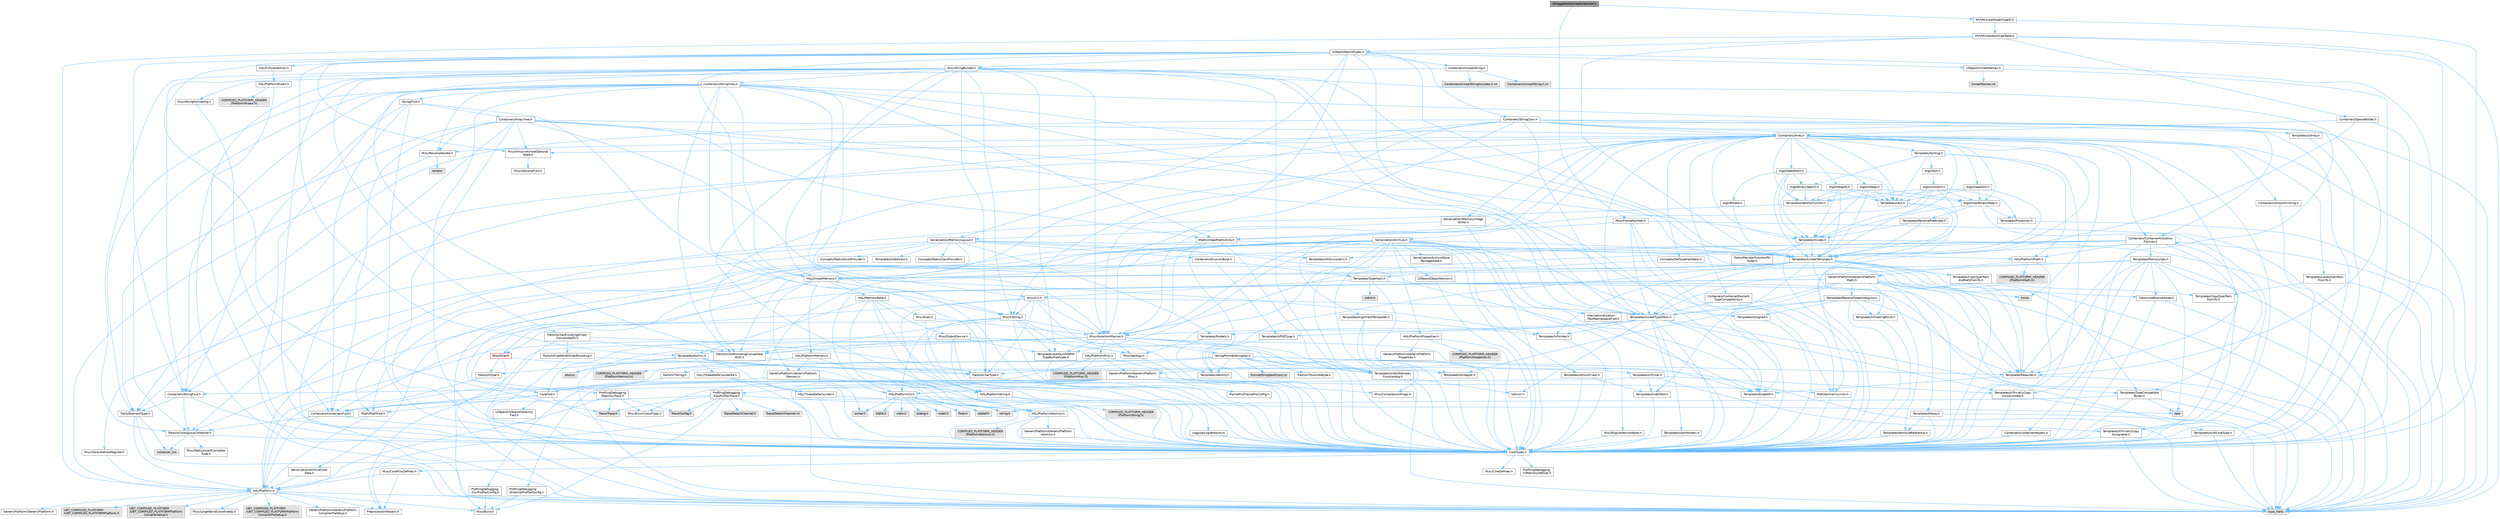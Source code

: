 digraph "IDraggableOutlinerExtension.h"
{
 // INTERACTIVE_SVG=YES
 // LATEX_PDF_SIZE
  bgcolor="transparent";
  edge [fontname=Helvetica,fontsize=10,labelfontname=Helvetica,labelfontsize=10];
  node [fontname=Helvetica,fontsize=10,shape=box,height=0.2,width=0.4];
  Node1 [id="Node000001",label="IDraggableOutlinerExtension.h",height=0.2,width=0.4,color="gray40", fillcolor="grey60", style="filled", fontcolor="black",tooltip=" "];
  Node1 -> Node2 [id="edge1_Node000001_Node000002",color="steelblue1",style="solid",tooltip=" "];
  Node2 [id="Node000002",label="MVVM/ViewModelTypeID.h",height=0.2,width=0.4,color="grey40", fillcolor="white", style="filled",URL="$d7/d3e/ViewModelTypeID_8h.html",tooltip=" "];
  Node2 -> Node3 [id="edge2_Node000002_Node000003",color="steelblue1",style="solid",tooltip=" "];
  Node3 [id="Node000003",label="CoreTypes.h",height=0.2,width=0.4,color="grey40", fillcolor="white", style="filled",URL="$dc/dec/CoreTypes_8h.html",tooltip=" "];
  Node3 -> Node4 [id="edge3_Node000003_Node000004",color="steelblue1",style="solid",tooltip=" "];
  Node4 [id="Node000004",label="HAL/Platform.h",height=0.2,width=0.4,color="grey40", fillcolor="white", style="filled",URL="$d9/dd0/Platform_8h.html",tooltip=" "];
  Node4 -> Node5 [id="edge4_Node000004_Node000005",color="steelblue1",style="solid",tooltip=" "];
  Node5 [id="Node000005",label="Misc/Build.h",height=0.2,width=0.4,color="grey40", fillcolor="white", style="filled",URL="$d3/dbb/Build_8h.html",tooltip=" "];
  Node4 -> Node6 [id="edge5_Node000004_Node000006",color="steelblue1",style="solid",tooltip=" "];
  Node6 [id="Node000006",label="Misc/LargeWorldCoordinates.h",height=0.2,width=0.4,color="grey40", fillcolor="white", style="filled",URL="$d2/dcb/LargeWorldCoordinates_8h.html",tooltip=" "];
  Node4 -> Node7 [id="edge6_Node000004_Node000007",color="steelblue1",style="solid",tooltip=" "];
  Node7 [id="Node000007",label="type_traits",height=0.2,width=0.4,color="grey60", fillcolor="#E0E0E0", style="filled",tooltip=" "];
  Node4 -> Node8 [id="edge7_Node000004_Node000008",color="steelblue1",style="solid",tooltip=" "];
  Node8 [id="Node000008",label="PreprocessorHelpers.h",height=0.2,width=0.4,color="grey40", fillcolor="white", style="filled",URL="$db/ddb/PreprocessorHelpers_8h.html",tooltip=" "];
  Node4 -> Node9 [id="edge8_Node000004_Node000009",color="steelblue1",style="solid",tooltip=" "];
  Node9 [id="Node000009",label="UBT_COMPILED_PLATFORM\l/UBT_COMPILED_PLATFORMPlatform\lCompilerPreSetup.h",height=0.2,width=0.4,color="grey60", fillcolor="#E0E0E0", style="filled",tooltip=" "];
  Node4 -> Node10 [id="edge9_Node000004_Node000010",color="steelblue1",style="solid",tooltip=" "];
  Node10 [id="Node000010",label="GenericPlatform/GenericPlatform\lCompilerPreSetup.h",height=0.2,width=0.4,color="grey40", fillcolor="white", style="filled",URL="$d9/dc8/GenericPlatformCompilerPreSetup_8h.html",tooltip=" "];
  Node4 -> Node11 [id="edge10_Node000004_Node000011",color="steelblue1",style="solid",tooltip=" "];
  Node11 [id="Node000011",label="GenericPlatform/GenericPlatform.h",height=0.2,width=0.4,color="grey40", fillcolor="white", style="filled",URL="$d6/d84/GenericPlatform_8h.html",tooltip=" "];
  Node4 -> Node12 [id="edge11_Node000004_Node000012",color="steelblue1",style="solid",tooltip=" "];
  Node12 [id="Node000012",label="UBT_COMPILED_PLATFORM\l/UBT_COMPILED_PLATFORMPlatform.h",height=0.2,width=0.4,color="grey60", fillcolor="#E0E0E0", style="filled",tooltip=" "];
  Node4 -> Node13 [id="edge12_Node000004_Node000013",color="steelblue1",style="solid",tooltip=" "];
  Node13 [id="Node000013",label="UBT_COMPILED_PLATFORM\l/UBT_COMPILED_PLATFORMPlatform\lCompilerSetup.h",height=0.2,width=0.4,color="grey60", fillcolor="#E0E0E0", style="filled",tooltip=" "];
  Node3 -> Node14 [id="edge13_Node000003_Node000014",color="steelblue1",style="solid",tooltip=" "];
  Node14 [id="Node000014",label="ProfilingDebugging\l/UMemoryDefines.h",height=0.2,width=0.4,color="grey40", fillcolor="white", style="filled",URL="$d2/da2/UMemoryDefines_8h.html",tooltip=" "];
  Node3 -> Node15 [id="edge14_Node000003_Node000015",color="steelblue1",style="solid",tooltip=" "];
  Node15 [id="Node000015",label="Misc/CoreMiscDefines.h",height=0.2,width=0.4,color="grey40", fillcolor="white", style="filled",URL="$da/d38/CoreMiscDefines_8h.html",tooltip=" "];
  Node15 -> Node4 [id="edge15_Node000015_Node000004",color="steelblue1",style="solid",tooltip=" "];
  Node15 -> Node8 [id="edge16_Node000015_Node000008",color="steelblue1",style="solid",tooltip=" "];
  Node3 -> Node16 [id="edge17_Node000003_Node000016",color="steelblue1",style="solid",tooltip=" "];
  Node16 [id="Node000016",label="Misc/CoreDefines.h",height=0.2,width=0.4,color="grey40", fillcolor="white", style="filled",URL="$d3/dd2/CoreDefines_8h.html",tooltip=" "];
  Node2 -> Node17 [id="edge18_Node000002_Node000017",color="steelblue1",style="solid",tooltip=" "];
  Node17 [id="Node000017",label="MVVM/CastableTypeTable.h",height=0.2,width=0.4,color="grey40", fillcolor="white", style="filled",URL="$d4/dab/CastableTypeTable_8h.html",tooltip=" "];
  Node17 -> Node3 [id="edge19_Node000017_Node000003",color="steelblue1",style="solid",tooltip=" "];
  Node17 -> Node4 [id="edge20_Node000017_Node000004",color="steelblue1",style="solid",tooltip=" "];
  Node17 -> Node18 [id="edge21_Node000017_Node000018",color="steelblue1",style="solid",tooltip=" "];
  Node18 [id="Node000018",label="Templates/UnrealTemplate.h",height=0.2,width=0.4,color="grey40", fillcolor="white", style="filled",URL="$d4/d24/UnrealTemplate_8h.html",tooltip=" "];
  Node18 -> Node3 [id="edge22_Node000018_Node000003",color="steelblue1",style="solid",tooltip=" "];
  Node18 -> Node19 [id="edge23_Node000018_Node000019",color="steelblue1",style="solid",tooltip=" "];
  Node19 [id="Node000019",label="Templates/IsPointer.h",height=0.2,width=0.4,color="grey40", fillcolor="white", style="filled",URL="$d7/d05/IsPointer_8h.html",tooltip=" "];
  Node19 -> Node3 [id="edge24_Node000019_Node000003",color="steelblue1",style="solid",tooltip=" "];
  Node18 -> Node20 [id="edge25_Node000018_Node000020",color="steelblue1",style="solid",tooltip=" "];
  Node20 [id="Node000020",label="HAL/UnrealMemory.h",height=0.2,width=0.4,color="grey40", fillcolor="white", style="filled",URL="$d9/d96/UnrealMemory_8h.html",tooltip=" "];
  Node20 -> Node3 [id="edge26_Node000020_Node000003",color="steelblue1",style="solid",tooltip=" "];
  Node20 -> Node21 [id="edge27_Node000020_Node000021",color="steelblue1",style="solid",tooltip=" "];
  Node21 [id="Node000021",label="GenericPlatform/GenericPlatform\lMemory.h",height=0.2,width=0.4,color="grey40", fillcolor="white", style="filled",URL="$dd/d22/GenericPlatformMemory_8h.html",tooltip=" "];
  Node21 -> Node22 [id="edge28_Node000021_Node000022",color="steelblue1",style="solid",tooltip=" "];
  Node22 [id="Node000022",label="CoreFwd.h",height=0.2,width=0.4,color="grey40", fillcolor="white", style="filled",URL="$d1/d1e/CoreFwd_8h.html",tooltip=" "];
  Node22 -> Node3 [id="edge29_Node000022_Node000003",color="steelblue1",style="solid",tooltip=" "];
  Node22 -> Node23 [id="edge30_Node000022_Node000023",color="steelblue1",style="solid",tooltip=" "];
  Node23 [id="Node000023",label="Containers/ContainersFwd.h",height=0.2,width=0.4,color="grey40", fillcolor="white", style="filled",URL="$d4/d0a/ContainersFwd_8h.html",tooltip=" "];
  Node23 -> Node4 [id="edge31_Node000023_Node000004",color="steelblue1",style="solid",tooltip=" "];
  Node23 -> Node3 [id="edge32_Node000023_Node000003",color="steelblue1",style="solid",tooltip=" "];
  Node23 -> Node24 [id="edge33_Node000023_Node000024",color="steelblue1",style="solid",tooltip=" "];
  Node24 [id="Node000024",label="Traits/IsContiguousContainer.h",height=0.2,width=0.4,color="grey40", fillcolor="white", style="filled",URL="$d5/d3c/IsContiguousContainer_8h.html",tooltip=" "];
  Node24 -> Node3 [id="edge34_Node000024_Node000003",color="steelblue1",style="solid",tooltip=" "];
  Node24 -> Node25 [id="edge35_Node000024_Node000025",color="steelblue1",style="solid",tooltip=" "];
  Node25 [id="Node000025",label="Misc/StaticAssertComplete\lType.h",height=0.2,width=0.4,color="grey40", fillcolor="white", style="filled",URL="$d5/d4e/StaticAssertCompleteType_8h.html",tooltip=" "];
  Node24 -> Node26 [id="edge36_Node000024_Node000026",color="steelblue1",style="solid",tooltip=" "];
  Node26 [id="Node000026",label="initializer_list",height=0.2,width=0.4,color="grey60", fillcolor="#E0E0E0", style="filled",tooltip=" "];
  Node22 -> Node27 [id="edge37_Node000022_Node000027",color="steelblue1",style="solid",tooltip=" "];
  Node27 [id="Node000027",label="Math/MathFwd.h",height=0.2,width=0.4,color="grey40", fillcolor="white", style="filled",URL="$d2/d10/MathFwd_8h.html",tooltip=" "];
  Node27 -> Node4 [id="edge38_Node000027_Node000004",color="steelblue1",style="solid",tooltip=" "];
  Node22 -> Node28 [id="edge39_Node000022_Node000028",color="steelblue1",style="solid",tooltip=" "];
  Node28 [id="Node000028",label="UObject/UObjectHierarchy\lFwd.h",height=0.2,width=0.4,color="grey40", fillcolor="white", style="filled",URL="$d3/d13/UObjectHierarchyFwd_8h.html",tooltip=" "];
  Node21 -> Node3 [id="edge40_Node000021_Node000003",color="steelblue1",style="solid",tooltip=" "];
  Node21 -> Node29 [id="edge41_Node000021_Node000029",color="steelblue1",style="solid",tooltip=" "];
  Node29 [id="Node000029",label="HAL/PlatformString.h",height=0.2,width=0.4,color="grey40", fillcolor="white", style="filled",URL="$db/db5/PlatformString_8h.html",tooltip=" "];
  Node29 -> Node3 [id="edge42_Node000029_Node000003",color="steelblue1",style="solid",tooltip=" "];
  Node29 -> Node30 [id="edge43_Node000029_Node000030",color="steelblue1",style="solid",tooltip=" "];
  Node30 [id="Node000030",label="COMPILED_PLATFORM_HEADER\l(PlatformString.h)",height=0.2,width=0.4,color="grey60", fillcolor="#E0E0E0", style="filled",tooltip=" "];
  Node21 -> Node31 [id="edge44_Node000021_Node000031",color="steelblue1",style="solid",tooltip=" "];
  Node31 [id="Node000031",label="string.h",height=0.2,width=0.4,color="grey60", fillcolor="#E0E0E0", style="filled",tooltip=" "];
  Node21 -> Node32 [id="edge45_Node000021_Node000032",color="steelblue1",style="solid",tooltip=" "];
  Node32 [id="Node000032",label="wchar.h",height=0.2,width=0.4,color="grey60", fillcolor="#E0E0E0", style="filled",tooltip=" "];
  Node20 -> Node33 [id="edge46_Node000020_Node000033",color="steelblue1",style="solid",tooltip=" "];
  Node33 [id="Node000033",label="HAL/MemoryBase.h",height=0.2,width=0.4,color="grey40", fillcolor="white", style="filled",URL="$d6/d9f/MemoryBase_8h.html",tooltip=" "];
  Node33 -> Node3 [id="edge47_Node000033_Node000003",color="steelblue1",style="solid",tooltip=" "];
  Node33 -> Node34 [id="edge48_Node000033_Node000034",color="steelblue1",style="solid",tooltip=" "];
  Node34 [id="Node000034",label="HAL/PlatformAtomics.h",height=0.2,width=0.4,color="grey40", fillcolor="white", style="filled",URL="$d3/d36/PlatformAtomics_8h.html",tooltip=" "];
  Node34 -> Node3 [id="edge49_Node000034_Node000003",color="steelblue1",style="solid",tooltip=" "];
  Node34 -> Node35 [id="edge50_Node000034_Node000035",color="steelblue1",style="solid",tooltip=" "];
  Node35 [id="Node000035",label="GenericPlatform/GenericPlatform\lAtomics.h",height=0.2,width=0.4,color="grey40", fillcolor="white", style="filled",URL="$da/d72/GenericPlatformAtomics_8h.html",tooltip=" "];
  Node35 -> Node3 [id="edge51_Node000035_Node000003",color="steelblue1",style="solid",tooltip=" "];
  Node34 -> Node36 [id="edge52_Node000034_Node000036",color="steelblue1",style="solid",tooltip=" "];
  Node36 [id="Node000036",label="COMPILED_PLATFORM_HEADER\l(PlatformAtomics.h)",height=0.2,width=0.4,color="grey60", fillcolor="#E0E0E0", style="filled",tooltip=" "];
  Node33 -> Node37 [id="edge53_Node000033_Node000037",color="steelblue1",style="solid",tooltip=" "];
  Node37 [id="Node000037",label="HAL/PlatformCrt.h",height=0.2,width=0.4,color="grey40", fillcolor="white", style="filled",URL="$d8/d75/PlatformCrt_8h.html",tooltip=" "];
  Node37 -> Node38 [id="edge54_Node000037_Node000038",color="steelblue1",style="solid",tooltip=" "];
  Node38 [id="Node000038",label="new",height=0.2,width=0.4,color="grey60", fillcolor="#E0E0E0", style="filled",tooltip=" "];
  Node37 -> Node32 [id="edge55_Node000037_Node000032",color="steelblue1",style="solid",tooltip=" "];
  Node37 -> Node39 [id="edge56_Node000037_Node000039",color="steelblue1",style="solid",tooltip=" "];
  Node39 [id="Node000039",label="stddef.h",height=0.2,width=0.4,color="grey60", fillcolor="#E0E0E0", style="filled",tooltip=" "];
  Node37 -> Node40 [id="edge57_Node000037_Node000040",color="steelblue1",style="solid",tooltip=" "];
  Node40 [id="Node000040",label="stdlib.h",height=0.2,width=0.4,color="grey60", fillcolor="#E0E0E0", style="filled",tooltip=" "];
  Node37 -> Node41 [id="edge58_Node000037_Node000041",color="steelblue1",style="solid",tooltip=" "];
  Node41 [id="Node000041",label="stdio.h",height=0.2,width=0.4,color="grey60", fillcolor="#E0E0E0", style="filled",tooltip=" "];
  Node37 -> Node42 [id="edge59_Node000037_Node000042",color="steelblue1",style="solid",tooltip=" "];
  Node42 [id="Node000042",label="stdarg.h",height=0.2,width=0.4,color="grey60", fillcolor="#E0E0E0", style="filled",tooltip=" "];
  Node37 -> Node43 [id="edge60_Node000037_Node000043",color="steelblue1",style="solid",tooltip=" "];
  Node43 [id="Node000043",label="math.h",height=0.2,width=0.4,color="grey60", fillcolor="#E0E0E0", style="filled",tooltip=" "];
  Node37 -> Node44 [id="edge61_Node000037_Node000044",color="steelblue1",style="solid",tooltip=" "];
  Node44 [id="Node000044",label="float.h",height=0.2,width=0.4,color="grey60", fillcolor="#E0E0E0", style="filled",tooltip=" "];
  Node37 -> Node31 [id="edge62_Node000037_Node000031",color="steelblue1",style="solid",tooltip=" "];
  Node33 -> Node45 [id="edge63_Node000033_Node000045",color="steelblue1",style="solid",tooltip=" "];
  Node45 [id="Node000045",label="Misc/Exec.h",height=0.2,width=0.4,color="grey40", fillcolor="white", style="filled",URL="$de/ddb/Exec_8h.html",tooltip=" "];
  Node45 -> Node3 [id="edge64_Node000045_Node000003",color="steelblue1",style="solid",tooltip=" "];
  Node45 -> Node46 [id="edge65_Node000045_Node000046",color="steelblue1",style="solid",tooltip=" "];
  Node46 [id="Node000046",label="Misc/AssertionMacros.h",height=0.2,width=0.4,color="grey40", fillcolor="white", style="filled",URL="$d0/dfa/AssertionMacros_8h.html",tooltip=" "];
  Node46 -> Node3 [id="edge66_Node000046_Node000003",color="steelblue1",style="solid",tooltip=" "];
  Node46 -> Node4 [id="edge67_Node000046_Node000004",color="steelblue1",style="solid",tooltip=" "];
  Node46 -> Node47 [id="edge68_Node000046_Node000047",color="steelblue1",style="solid",tooltip=" "];
  Node47 [id="Node000047",label="HAL/PlatformMisc.h",height=0.2,width=0.4,color="grey40", fillcolor="white", style="filled",URL="$d0/df5/PlatformMisc_8h.html",tooltip=" "];
  Node47 -> Node3 [id="edge69_Node000047_Node000003",color="steelblue1",style="solid",tooltip=" "];
  Node47 -> Node48 [id="edge70_Node000047_Node000048",color="steelblue1",style="solid",tooltip=" "];
  Node48 [id="Node000048",label="GenericPlatform/GenericPlatform\lMisc.h",height=0.2,width=0.4,color="grey40", fillcolor="white", style="filled",URL="$db/d9a/GenericPlatformMisc_8h.html",tooltip=" "];
  Node48 -> Node49 [id="edge71_Node000048_Node000049",color="steelblue1",style="solid",tooltip=" "];
  Node49 [id="Node000049",label="Containers/StringFwd.h",height=0.2,width=0.4,color="grey40", fillcolor="white", style="filled",URL="$df/d37/StringFwd_8h.html",tooltip=" "];
  Node49 -> Node3 [id="edge72_Node000049_Node000003",color="steelblue1",style="solid",tooltip=" "];
  Node49 -> Node50 [id="edge73_Node000049_Node000050",color="steelblue1",style="solid",tooltip=" "];
  Node50 [id="Node000050",label="Traits/ElementType.h",height=0.2,width=0.4,color="grey40", fillcolor="white", style="filled",URL="$d5/d4f/ElementType_8h.html",tooltip=" "];
  Node50 -> Node4 [id="edge74_Node000050_Node000004",color="steelblue1",style="solid",tooltip=" "];
  Node50 -> Node26 [id="edge75_Node000050_Node000026",color="steelblue1",style="solid",tooltip=" "];
  Node50 -> Node7 [id="edge76_Node000050_Node000007",color="steelblue1",style="solid",tooltip=" "];
  Node49 -> Node24 [id="edge77_Node000049_Node000024",color="steelblue1",style="solid",tooltip=" "];
  Node48 -> Node22 [id="edge78_Node000048_Node000022",color="steelblue1",style="solid",tooltip=" "];
  Node48 -> Node3 [id="edge79_Node000048_Node000003",color="steelblue1",style="solid",tooltip=" "];
  Node48 -> Node51 [id="edge80_Node000048_Node000051",color="steelblue1",style="solid",tooltip=" "];
  Node51 [id="Node000051",label="FramePro/FrameProConfig.h",height=0.2,width=0.4,color="grey40", fillcolor="white", style="filled",URL="$d7/d90/FrameProConfig_8h.html",tooltip=" "];
  Node48 -> Node37 [id="edge81_Node000048_Node000037",color="steelblue1",style="solid",tooltip=" "];
  Node48 -> Node52 [id="edge82_Node000048_Node000052",color="steelblue1",style="solid",tooltip=" "];
  Node52 [id="Node000052",label="Math/NumericLimits.h",height=0.2,width=0.4,color="grey40", fillcolor="white", style="filled",URL="$df/d1b/NumericLimits_8h.html",tooltip=" "];
  Node52 -> Node3 [id="edge83_Node000052_Node000003",color="steelblue1",style="solid",tooltip=" "];
  Node48 -> Node53 [id="edge84_Node000048_Node000053",color="steelblue1",style="solid",tooltip=" "];
  Node53 [id="Node000053",label="Misc/CompressionFlags.h",height=0.2,width=0.4,color="grey40", fillcolor="white", style="filled",URL="$d9/d76/CompressionFlags_8h.html",tooltip=" "];
  Node48 -> Node54 [id="edge85_Node000048_Node000054",color="steelblue1",style="solid",tooltip=" "];
  Node54 [id="Node000054",label="Misc/EnumClassFlags.h",height=0.2,width=0.4,color="grey40", fillcolor="white", style="filled",URL="$d8/de7/EnumClassFlags_8h.html",tooltip=" "];
  Node48 -> Node55 [id="edge86_Node000048_Node000055",color="steelblue1",style="solid",tooltip=" "];
  Node55 [id="Node000055",label="ProfilingDebugging\l/CsvProfilerConfig.h",height=0.2,width=0.4,color="grey40", fillcolor="white", style="filled",URL="$d3/d88/CsvProfilerConfig_8h.html",tooltip=" "];
  Node55 -> Node5 [id="edge87_Node000055_Node000005",color="steelblue1",style="solid",tooltip=" "];
  Node48 -> Node56 [id="edge88_Node000048_Node000056",color="steelblue1",style="solid",tooltip=" "];
  Node56 [id="Node000056",label="ProfilingDebugging\l/ExternalProfilerConfig.h",height=0.2,width=0.4,color="grey40", fillcolor="white", style="filled",URL="$d3/dbb/ExternalProfilerConfig_8h.html",tooltip=" "];
  Node56 -> Node5 [id="edge89_Node000056_Node000005",color="steelblue1",style="solid",tooltip=" "];
  Node47 -> Node57 [id="edge90_Node000047_Node000057",color="steelblue1",style="solid",tooltip=" "];
  Node57 [id="Node000057",label="COMPILED_PLATFORM_HEADER\l(PlatformMisc.h)",height=0.2,width=0.4,color="grey60", fillcolor="#E0E0E0", style="filled",tooltip=" "];
  Node47 -> Node58 [id="edge91_Node000047_Node000058",color="steelblue1",style="solid",tooltip=" "];
  Node58 [id="Node000058",label="ProfilingDebugging\l/CpuProfilerTrace.h",height=0.2,width=0.4,color="grey40", fillcolor="white", style="filled",URL="$da/dcb/CpuProfilerTrace_8h.html",tooltip=" "];
  Node58 -> Node3 [id="edge92_Node000058_Node000003",color="steelblue1",style="solid",tooltip=" "];
  Node58 -> Node23 [id="edge93_Node000058_Node000023",color="steelblue1",style="solid",tooltip=" "];
  Node58 -> Node34 [id="edge94_Node000058_Node000034",color="steelblue1",style="solid",tooltip=" "];
  Node58 -> Node8 [id="edge95_Node000058_Node000008",color="steelblue1",style="solid",tooltip=" "];
  Node58 -> Node5 [id="edge96_Node000058_Node000005",color="steelblue1",style="solid",tooltip=" "];
  Node58 -> Node59 [id="edge97_Node000058_Node000059",color="steelblue1",style="solid",tooltip=" "];
  Node59 [id="Node000059",label="Trace/Config.h",height=0.2,width=0.4,color="grey60", fillcolor="#E0E0E0", style="filled",tooltip=" "];
  Node58 -> Node60 [id="edge98_Node000058_Node000060",color="steelblue1",style="solid",tooltip=" "];
  Node60 [id="Node000060",label="Trace/Detail/Channel.h",height=0.2,width=0.4,color="grey60", fillcolor="#E0E0E0", style="filled",tooltip=" "];
  Node58 -> Node61 [id="edge99_Node000058_Node000061",color="steelblue1",style="solid",tooltip=" "];
  Node61 [id="Node000061",label="Trace/Detail/Channel.inl",height=0.2,width=0.4,color="grey60", fillcolor="#E0E0E0", style="filled",tooltip=" "];
  Node58 -> Node62 [id="edge100_Node000058_Node000062",color="steelblue1",style="solid",tooltip=" "];
  Node62 [id="Node000062",label="Trace/Trace.h",height=0.2,width=0.4,color="grey60", fillcolor="#E0E0E0", style="filled",tooltip=" "];
  Node46 -> Node8 [id="edge101_Node000046_Node000008",color="steelblue1",style="solid",tooltip=" "];
  Node46 -> Node63 [id="edge102_Node000046_Node000063",color="steelblue1",style="solid",tooltip=" "];
  Node63 [id="Node000063",label="Templates/EnableIf.h",height=0.2,width=0.4,color="grey40", fillcolor="white", style="filled",URL="$d7/d60/EnableIf_8h.html",tooltip=" "];
  Node63 -> Node3 [id="edge103_Node000063_Node000003",color="steelblue1",style="solid",tooltip=" "];
  Node46 -> Node64 [id="edge104_Node000046_Node000064",color="steelblue1",style="solid",tooltip=" "];
  Node64 [id="Node000064",label="Templates/IsArrayOrRefOf\lTypeByPredicate.h",height=0.2,width=0.4,color="grey40", fillcolor="white", style="filled",URL="$d6/da1/IsArrayOrRefOfTypeByPredicate_8h.html",tooltip=" "];
  Node64 -> Node3 [id="edge105_Node000064_Node000003",color="steelblue1",style="solid",tooltip=" "];
  Node46 -> Node65 [id="edge106_Node000046_Node000065",color="steelblue1",style="solid",tooltip=" "];
  Node65 [id="Node000065",label="Templates/IsValidVariadic\lFunctionArg.h",height=0.2,width=0.4,color="grey40", fillcolor="white", style="filled",URL="$d0/dc8/IsValidVariadicFunctionArg_8h.html",tooltip=" "];
  Node65 -> Node3 [id="edge107_Node000065_Node000003",color="steelblue1",style="solid",tooltip=" "];
  Node65 -> Node66 [id="edge108_Node000065_Node000066",color="steelblue1",style="solid",tooltip=" "];
  Node66 [id="Node000066",label="IsEnum.h",height=0.2,width=0.4,color="grey40", fillcolor="white", style="filled",URL="$d4/de5/IsEnum_8h.html",tooltip=" "];
  Node65 -> Node7 [id="edge109_Node000065_Node000007",color="steelblue1",style="solid",tooltip=" "];
  Node46 -> Node67 [id="edge110_Node000046_Node000067",color="steelblue1",style="solid",tooltip=" "];
  Node67 [id="Node000067",label="Traits/IsCharEncodingCompatible\lWith.h",height=0.2,width=0.4,color="grey40", fillcolor="white", style="filled",URL="$df/dd1/IsCharEncodingCompatibleWith_8h.html",tooltip=" "];
  Node67 -> Node7 [id="edge111_Node000067_Node000007",color="steelblue1",style="solid",tooltip=" "];
  Node67 -> Node68 [id="edge112_Node000067_Node000068",color="steelblue1",style="solid",tooltip=" "];
  Node68 [id="Node000068",label="Traits/IsCharType.h",height=0.2,width=0.4,color="grey40", fillcolor="white", style="filled",URL="$db/d51/IsCharType_8h.html",tooltip=" "];
  Node68 -> Node3 [id="edge113_Node000068_Node000003",color="steelblue1",style="solid",tooltip=" "];
  Node46 -> Node69 [id="edge114_Node000046_Node000069",color="steelblue1",style="solid",tooltip=" "];
  Node69 [id="Node000069",label="Misc/VarArgs.h",height=0.2,width=0.4,color="grey40", fillcolor="white", style="filled",URL="$d5/d6f/VarArgs_8h.html",tooltip=" "];
  Node69 -> Node3 [id="edge115_Node000069_Node000003",color="steelblue1",style="solid",tooltip=" "];
  Node46 -> Node70 [id="edge116_Node000046_Node000070",color="steelblue1",style="solid",tooltip=" "];
  Node70 [id="Node000070",label="String/FormatStringSan.h",height=0.2,width=0.4,color="grey40", fillcolor="white", style="filled",URL="$d3/d8b/FormatStringSan_8h.html",tooltip=" "];
  Node70 -> Node7 [id="edge117_Node000070_Node000007",color="steelblue1",style="solid",tooltip=" "];
  Node70 -> Node3 [id="edge118_Node000070_Node000003",color="steelblue1",style="solid",tooltip=" "];
  Node70 -> Node71 [id="edge119_Node000070_Node000071",color="steelblue1",style="solid",tooltip=" "];
  Node71 [id="Node000071",label="Templates/Requires.h",height=0.2,width=0.4,color="grey40", fillcolor="white", style="filled",URL="$dc/d96/Requires_8h.html",tooltip=" "];
  Node71 -> Node63 [id="edge120_Node000071_Node000063",color="steelblue1",style="solid",tooltip=" "];
  Node71 -> Node7 [id="edge121_Node000071_Node000007",color="steelblue1",style="solid",tooltip=" "];
  Node70 -> Node72 [id="edge122_Node000070_Node000072",color="steelblue1",style="solid",tooltip=" "];
  Node72 [id="Node000072",label="Templates/Identity.h",height=0.2,width=0.4,color="grey40", fillcolor="white", style="filled",URL="$d0/dd5/Identity_8h.html",tooltip=" "];
  Node70 -> Node65 [id="edge123_Node000070_Node000065",color="steelblue1",style="solid",tooltip=" "];
  Node70 -> Node68 [id="edge124_Node000070_Node000068",color="steelblue1",style="solid",tooltip=" "];
  Node70 -> Node73 [id="edge125_Node000070_Node000073",color="steelblue1",style="solid",tooltip=" "];
  Node73 [id="Node000073",label="Traits/IsTEnumAsByte.h",height=0.2,width=0.4,color="grey40", fillcolor="white", style="filled",URL="$d1/de6/IsTEnumAsByte_8h.html",tooltip=" "];
  Node70 -> Node74 [id="edge126_Node000070_Node000074",color="steelblue1",style="solid",tooltip=" "];
  Node74 [id="Node000074",label="Traits/IsTString.h",height=0.2,width=0.4,color="grey40", fillcolor="white", style="filled",URL="$d0/df8/IsTString_8h.html",tooltip=" "];
  Node74 -> Node23 [id="edge127_Node000074_Node000023",color="steelblue1",style="solid",tooltip=" "];
  Node70 -> Node23 [id="edge128_Node000070_Node000023",color="steelblue1",style="solid",tooltip=" "];
  Node70 -> Node75 [id="edge129_Node000070_Node000075",color="steelblue1",style="solid",tooltip=" "];
  Node75 [id="Node000075",label="FormatStringSanErrors.inl",height=0.2,width=0.4,color="grey60", fillcolor="#E0E0E0", style="filled",tooltip=" "];
  Node46 -> Node76 [id="edge130_Node000046_Node000076",color="steelblue1",style="solid",tooltip=" "];
  Node76 [id="Node000076",label="atomic",height=0.2,width=0.4,color="grey60", fillcolor="#E0E0E0", style="filled",tooltip=" "];
  Node33 -> Node77 [id="edge131_Node000033_Node000077",color="steelblue1",style="solid",tooltip=" "];
  Node77 [id="Node000077",label="Misc/OutputDevice.h",height=0.2,width=0.4,color="grey40", fillcolor="white", style="filled",URL="$d7/d32/OutputDevice_8h.html",tooltip=" "];
  Node77 -> Node22 [id="edge132_Node000077_Node000022",color="steelblue1",style="solid",tooltip=" "];
  Node77 -> Node3 [id="edge133_Node000077_Node000003",color="steelblue1",style="solid",tooltip=" "];
  Node77 -> Node78 [id="edge134_Node000077_Node000078",color="steelblue1",style="solid",tooltip=" "];
  Node78 [id="Node000078",label="Logging/LogVerbosity.h",height=0.2,width=0.4,color="grey40", fillcolor="white", style="filled",URL="$d2/d8f/LogVerbosity_8h.html",tooltip=" "];
  Node78 -> Node3 [id="edge135_Node000078_Node000003",color="steelblue1",style="solid",tooltip=" "];
  Node77 -> Node69 [id="edge136_Node000077_Node000069",color="steelblue1",style="solid",tooltip=" "];
  Node77 -> Node64 [id="edge137_Node000077_Node000064",color="steelblue1",style="solid",tooltip=" "];
  Node77 -> Node65 [id="edge138_Node000077_Node000065",color="steelblue1",style="solid",tooltip=" "];
  Node77 -> Node67 [id="edge139_Node000077_Node000067",color="steelblue1",style="solid",tooltip=" "];
  Node33 -> Node79 [id="edge140_Node000033_Node000079",color="steelblue1",style="solid",tooltip=" "];
  Node79 [id="Node000079",label="Templates/Atomic.h",height=0.2,width=0.4,color="grey40", fillcolor="white", style="filled",URL="$d3/d91/Atomic_8h.html",tooltip=" "];
  Node79 -> Node80 [id="edge141_Node000079_Node000080",color="steelblue1",style="solid",tooltip=" "];
  Node80 [id="Node000080",label="HAL/ThreadSafeCounter.h",height=0.2,width=0.4,color="grey40", fillcolor="white", style="filled",URL="$dc/dc9/ThreadSafeCounter_8h.html",tooltip=" "];
  Node80 -> Node3 [id="edge142_Node000080_Node000003",color="steelblue1",style="solid",tooltip=" "];
  Node80 -> Node34 [id="edge143_Node000080_Node000034",color="steelblue1",style="solid",tooltip=" "];
  Node79 -> Node81 [id="edge144_Node000079_Node000081",color="steelblue1",style="solid",tooltip=" "];
  Node81 [id="Node000081",label="HAL/ThreadSafeCounter64.h",height=0.2,width=0.4,color="grey40", fillcolor="white", style="filled",URL="$d0/d12/ThreadSafeCounter64_8h.html",tooltip=" "];
  Node81 -> Node3 [id="edge145_Node000081_Node000003",color="steelblue1",style="solid",tooltip=" "];
  Node81 -> Node80 [id="edge146_Node000081_Node000080",color="steelblue1",style="solid",tooltip=" "];
  Node79 -> Node82 [id="edge147_Node000079_Node000082",color="steelblue1",style="solid",tooltip=" "];
  Node82 [id="Node000082",label="Templates/IsIntegral.h",height=0.2,width=0.4,color="grey40", fillcolor="white", style="filled",URL="$da/d64/IsIntegral_8h.html",tooltip=" "];
  Node82 -> Node3 [id="edge148_Node000082_Node000003",color="steelblue1",style="solid",tooltip=" "];
  Node79 -> Node83 [id="edge149_Node000079_Node000083",color="steelblue1",style="solid",tooltip=" "];
  Node83 [id="Node000083",label="Templates/IsTrivial.h",height=0.2,width=0.4,color="grey40", fillcolor="white", style="filled",URL="$da/d4c/IsTrivial_8h.html",tooltip=" "];
  Node83 -> Node84 [id="edge150_Node000083_Node000084",color="steelblue1",style="solid",tooltip=" "];
  Node84 [id="Node000084",label="Templates/AndOrNot.h",height=0.2,width=0.4,color="grey40", fillcolor="white", style="filled",URL="$db/d0a/AndOrNot_8h.html",tooltip=" "];
  Node84 -> Node3 [id="edge151_Node000084_Node000003",color="steelblue1",style="solid",tooltip=" "];
  Node83 -> Node85 [id="edge152_Node000083_Node000085",color="steelblue1",style="solid",tooltip=" "];
  Node85 [id="Node000085",label="Templates/IsTriviallyCopy\lConstructible.h",height=0.2,width=0.4,color="grey40", fillcolor="white", style="filled",URL="$d3/d78/IsTriviallyCopyConstructible_8h.html",tooltip=" "];
  Node85 -> Node3 [id="edge153_Node000085_Node000003",color="steelblue1",style="solid",tooltip=" "];
  Node85 -> Node7 [id="edge154_Node000085_Node000007",color="steelblue1",style="solid",tooltip=" "];
  Node83 -> Node86 [id="edge155_Node000083_Node000086",color="steelblue1",style="solid",tooltip=" "];
  Node86 [id="Node000086",label="Templates/IsTriviallyCopy\lAssignable.h",height=0.2,width=0.4,color="grey40", fillcolor="white", style="filled",URL="$d2/df2/IsTriviallyCopyAssignable_8h.html",tooltip=" "];
  Node86 -> Node3 [id="edge156_Node000086_Node000003",color="steelblue1",style="solid",tooltip=" "];
  Node86 -> Node7 [id="edge157_Node000086_Node000007",color="steelblue1",style="solid",tooltip=" "];
  Node83 -> Node7 [id="edge158_Node000083_Node000007",color="steelblue1",style="solid",tooltip=" "];
  Node79 -> Node87 [id="edge159_Node000079_Node000087",color="steelblue1",style="solid",tooltip=" "];
  Node87 [id="Node000087",label="Traits/IntType.h",height=0.2,width=0.4,color="grey40", fillcolor="white", style="filled",URL="$d7/deb/IntType_8h.html",tooltip=" "];
  Node87 -> Node4 [id="edge160_Node000087_Node000004",color="steelblue1",style="solid",tooltip=" "];
  Node79 -> Node76 [id="edge161_Node000079_Node000076",color="steelblue1",style="solid",tooltip=" "];
  Node20 -> Node88 [id="edge162_Node000020_Node000088",color="steelblue1",style="solid",tooltip=" "];
  Node88 [id="Node000088",label="HAL/PlatformMemory.h",height=0.2,width=0.4,color="grey40", fillcolor="white", style="filled",URL="$de/d68/PlatformMemory_8h.html",tooltip=" "];
  Node88 -> Node3 [id="edge163_Node000088_Node000003",color="steelblue1",style="solid",tooltip=" "];
  Node88 -> Node21 [id="edge164_Node000088_Node000021",color="steelblue1",style="solid",tooltip=" "];
  Node88 -> Node89 [id="edge165_Node000088_Node000089",color="steelblue1",style="solid",tooltip=" "];
  Node89 [id="Node000089",label="COMPILED_PLATFORM_HEADER\l(PlatformMemory.h)",height=0.2,width=0.4,color="grey60", fillcolor="#E0E0E0", style="filled",tooltip=" "];
  Node20 -> Node90 [id="edge166_Node000020_Node000090",color="steelblue1",style="solid",tooltip=" "];
  Node90 [id="Node000090",label="ProfilingDebugging\l/MemoryTrace.h",height=0.2,width=0.4,color="grey40", fillcolor="white", style="filled",URL="$da/dd7/MemoryTrace_8h.html",tooltip=" "];
  Node90 -> Node4 [id="edge167_Node000090_Node000004",color="steelblue1",style="solid",tooltip=" "];
  Node90 -> Node54 [id="edge168_Node000090_Node000054",color="steelblue1",style="solid",tooltip=" "];
  Node90 -> Node59 [id="edge169_Node000090_Node000059",color="steelblue1",style="solid",tooltip=" "];
  Node90 -> Node62 [id="edge170_Node000090_Node000062",color="steelblue1",style="solid",tooltip=" "];
  Node20 -> Node19 [id="edge171_Node000020_Node000019",color="steelblue1",style="solid",tooltip=" "];
  Node18 -> Node91 [id="edge172_Node000018_Node000091",color="steelblue1",style="solid",tooltip=" "];
  Node91 [id="Node000091",label="Templates/CopyQualifiers\lAndRefsFromTo.h",height=0.2,width=0.4,color="grey40", fillcolor="white", style="filled",URL="$d3/db3/CopyQualifiersAndRefsFromTo_8h.html",tooltip=" "];
  Node91 -> Node92 [id="edge173_Node000091_Node000092",color="steelblue1",style="solid",tooltip=" "];
  Node92 [id="Node000092",label="Templates/CopyQualifiers\lFromTo.h",height=0.2,width=0.4,color="grey40", fillcolor="white", style="filled",URL="$d5/db4/CopyQualifiersFromTo_8h.html",tooltip=" "];
  Node18 -> Node93 [id="edge174_Node000018_Node000093",color="steelblue1",style="solid",tooltip=" "];
  Node93 [id="Node000093",label="Templates/UnrealTypeTraits.h",height=0.2,width=0.4,color="grey40", fillcolor="white", style="filled",URL="$d2/d2d/UnrealTypeTraits_8h.html",tooltip=" "];
  Node93 -> Node3 [id="edge175_Node000093_Node000003",color="steelblue1",style="solid",tooltip=" "];
  Node93 -> Node19 [id="edge176_Node000093_Node000019",color="steelblue1",style="solid",tooltip=" "];
  Node93 -> Node46 [id="edge177_Node000093_Node000046",color="steelblue1",style="solid",tooltip=" "];
  Node93 -> Node84 [id="edge178_Node000093_Node000084",color="steelblue1",style="solid",tooltip=" "];
  Node93 -> Node63 [id="edge179_Node000093_Node000063",color="steelblue1",style="solid",tooltip=" "];
  Node93 -> Node94 [id="edge180_Node000093_Node000094",color="steelblue1",style="solid",tooltip=" "];
  Node94 [id="Node000094",label="Templates/IsArithmetic.h",height=0.2,width=0.4,color="grey40", fillcolor="white", style="filled",URL="$d2/d5d/IsArithmetic_8h.html",tooltip=" "];
  Node94 -> Node3 [id="edge181_Node000094_Node000003",color="steelblue1",style="solid",tooltip=" "];
  Node93 -> Node66 [id="edge182_Node000093_Node000066",color="steelblue1",style="solid",tooltip=" "];
  Node93 -> Node95 [id="edge183_Node000093_Node000095",color="steelblue1",style="solid",tooltip=" "];
  Node95 [id="Node000095",label="Templates/Models.h",height=0.2,width=0.4,color="grey40", fillcolor="white", style="filled",URL="$d3/d0c/Models_8h.html",tooltip=" "];
  Node95 -> Node72 [id="edge184_Node000095_Node000072",color="steelblue1",style="solid",tooltip=" "];
  Node93 -> Node96 [id="edge185_Node000093_Node000096",color="steelblue1",style="solid",tooltip=" "];
  Node96 [id="Node000096",label="Templates/IsPODType.h",height=0.2,width=0.4,color="grey40", fillcolor="white", style="filled",URL="$d7/db1/IsPODType_8h.html",tooltip=" "];
  Node96 -> Node3 [id="edge186_Node000096_Node000003",color="steelblue1",style="solid",tooltip=" "];
  Node93 -> Node97 [id="edge187_Node000093_Node000097",color="steelblue1",style="solid",tooltip=" "];
  Node97 [id="Node000097",label="Templates/IsUECoreType.h",height=0.2,width=0.4,color="grey40", fillcolor="white", style="filled",URL="$d1/db8/IsUECoreType_8h.html",tooltip=" "];
  Node97 -> Node3 [id="edge188_Node000097_Node000003",color="steelblue1",style="solid",tooltip=" "];
  Node97 -> Node7 [id="edge189_Node000097_Node000007",color="steelblue1",style="solid",tooltip=" "];
  Node93 -> Node85 [id="edge190_Node000093_Node000085",color="steelblue1",style="solid",tooltip=" "];
  Node18 -> Node98 [id="edge191_Node000018_Node000098",color="steelblue1",style="solid",tooltip=" "];
  Node98 [id="Node000098",label="Templates/RemoveReference.h",height=0.2,width=0.4,color="grey40", fillcolor="white", style="filled",URL="$da/dbe/RemoveReference_8h.html",tooltip=" "];
  Node98 -> Node3 [id="edge192_Node000098_Node000003",color="steelblue1",style="solid",tooltip=" "];
  Node18 -> Node71 [id="edge193_Node000018_Node000071",color="steelblue1",style="solid",tooltip=" "];
  Node18 -> Node99 [id="edge194_Node000018_Node000099",color="steelblue1",style="solid",tooltip=" "];
  Node99 [id="Node000099",label="Templates/TypeCompatible\lBytes.h",height=0.2,width=0.4,color="grey40", fillcolor="white", style="filled",URL="$df/d0a/TypeCompatibleBytes_8h.html",tooltip=" "];
  Node99 -> Node3 [id="edge195_Node000099_Node000003",color="steelblue1",style="solid",tooltip=" "];
  Node99 -> Node31 [id="edge196_Node000099_Node000031",color="steelblue1",style="solid",tooltip=" "];
  Node99 -> Node38 [id="edge197_Node000099_Node000038",color="steelblue1",style="solid",tooltip=" "];
  Node99 -> Node7 [id="edge198_Node000099_Node000007",color="steelblue1",style="solid",tooltip=" "];
  Node18 -> Node72 [id="edge199_Node000018_Node000072",color="steelblue1",style="solid",tooltip=" "];
  Node18 -> Node24 [id="edge200_Node000018_Node000024",color="steelblue1",style="solid",tooltip=" "];
  Node18 -> Node100 [id="edge201_Node000018_Node000100",color="steelblue1",style="solid",tooltip=" "];
  Node100 [id="Node000100",label="Traits/UseBitwiseSwap.h",height=0.2,width=0.4,color="grey40", fillcolor="white", style="filled",URL="$db/df3/UseBitwiseSwap_8h.html",tooltip=" "];
  Node100 -> Node3 [id="edge202_Node000100_Node000003",color="steelblue1",style="solid",tooltip=" "];
  Node100 -> Node7 [id="edge203_Node000100_Node000007",color="steelblue1",style="solid",tooltip=" "];
  Node18 -> Node7 [id="edge204_Node000018_Node000007",color="steelblue1",style="solid",tooltip=" "];
  Node17 -> Node101 [id="edge205_Node000017_Node000101",color="steelblue1",style="solid",tooltip=" "];
  Node101 [id="Node000101",label="Containers/SparseBitSet.h",height=0.2,width=0.4,color="grey40", fillcolor="white", style="filled",URL="$d5/d37/SparseBitSet_8h.html",tooltip=" "];
  Node101 -> Node3 [id="edge206_Node000101_Node000003",color="steelblue1",style="solid",tooltip=" "];
  Node101 -> Node18 [id="edge207_Node000101_Node000018",color="steelblue1",style="solid",tooltip=" "];
  Node101 -> Node102 [id="edge208_Node000101_Node000102",color="steelblue1",style="solid",tooltip=" "];
  Node102 [id="Node000102",label="Containers/Array.h",height=0.2,width=0.4,color="grey40", fillcolor="white", style="filled",URL="$df/dd0/Array_8h.html",tooltip=" "];
  Node102 -> Node3 [id="edge209_Node000102_Node000003",color="steelblue1",style="solid",tooltip=" "];
  Node102 -> Node46 [id="edge210_Node000102_Node000046",color="steelblue1",style="solid",tooltip=" "];
  Node102 -> Node103 [id="edge211_Node000102_Node000103",color="steelblue1",style="solid",tooltip=" "];
  Node103 [id="Node000103",label="Misc/IntrusiveUnsetOptional\lState.h",height=0.2,width=0.4,color="grey40", fillcolor="white", style="filled",URL="$d2/d0a/IntrusiveUnsetOptionalState_8h.html",tooltip=" "];
  Node103 -> Node104 [id="edge212_Node000103_Node000104",color="steelblue1",style="solid",tooltip=" "];
  Node104 [id="Node000104",label="Misc/OptionalFwd.h",height=0.2,width=0.4,color="grey40", fillcolor="white", style="filled",URL="$dc/d50/OptionalFwd_8h.html",tooltip=" "];
  Node102 -> Node105 [id="edge213_Node000102_Node000105",color="steelblue1",style="solid",tooltip=" "];
  Node105 [id="Node000105",label="Misc/ReverseIterate.h",height=0.2,width=0.4,color="grey40", fillcolor="white", style="filled",URL="$db/de3/ReverseIterate_8h.html",tooltip=" "];
  Node105 -> Node4 [id="edge214_Node000105_Node000004",color="steelblue1",style="solid",tooltip=" "];
  Node105 -> Node106 [id="edge215_Node000105_Node000106",color="steelblue1",style="solid",tooltip=" "];
  Node106 [id="Node000106",label="iterator",height=0.2,width=0.4,color="grey60", fillcolor="#E0E0E0", style="filled",tooltip=" "];
  Node102 -> Node20 [id="edge216_Node000102_Node000020",color="steelblue1",style="solid",tooltip=" "];
  Node102 -> Node93 [id="edge217_Node000102_Node000093",color="steelblue1",style="solid",tooltip=" "];
  Node102 -> Node18 [id="edge218_Node000102_Node000018",color="steelblue1",style="solid",tooltip=" "];
  Node102 -> Node107 [id="edge219_Node000102_Node000107",color="steelblue1",style="solid",tooltip=" "];
  Node107 [id="Node000107",label="Containers/AllowShrinking.h",height=0.2,width=0.4,color="grey40", fillcolor="white", style="filled",URL="$d7/d1a/AllowShrinking_8h.html",tooltip=" "];
  Node107 -> Node3 [id="edge220_Node000107_Node000003",color="steelblue1",style="solid",tooltip=" "];
  Node102 -> Node108 [id="edge221_Node000102_Node000108",color="steelblue1",style="solid",tooltip=" "];
  Node108 [id="Node000108",label="Containers/ContainerAllocation\lPolicies.h",height=0.2,width=0.4,color="grey40", fillcolor="white", style="filled",URL="$d7/dff/ContainerAllocationPolicies_8h.html",tooltip=" "];
  Node108 -> Node3 [id="edge222_Node000108_Node000003",color="steelblue1",style="solid",tooltip=" "];
  Node108 -> Node109 [id="edge223_Node000108_Node000109",color="steelblue1",style="solid",tooltip=" "];
  Node109 [id="Node000109",label="Containers/ContainerHelpers.h",height=0.2,width=0.4,color="grey40", fillcolor="white", style="filled",URL="$d7/d33/ContainerHelpers_8h.html",tooltip=" "];
  Node109 -> Node3 [id="edge224_Node000109_Node000003",color="steelblue1",style="solid",tooltip=" "];
  Node108 -> Node108 [id="edge225_Node000108_Node000108",color="steelblue1",style="solid",tooltip=" "];
  Node108 -> Node110 [id="edge226_Node000108_Node000110",color="steelblue1",style="solid",tooltip=" "];
  Node110 [id="Node000110",label="HAL/PlatformMath.h",height=0.2,width=0.4,color="grey40", fillcolor="white", style="filled",URL="$dc/d53/PlatformMath_8h.html",tooltip=" "];
  Node110 -> Node3 [id="edge227_Node000110_Node000003",color="steelblue1",style="solid",tooltip=" "];
  Node110 -> Node111 [id="edge228_Node000110_Node000111",color="steelblue1",style="solid",tooltip=" "];
  Node111 [id="Node000111",label="GenericPlatform/GenericPlatform\lMath.h",height=0.2,width=0.4,color="grey40", fillcolor="white", style="filled",URL="$d5/d79/GenericPlatformMath_8h.html",tooltip=" "];
  Node111 -> Node3 [id="edge229_Node000111_Node000003",color="steelblue1",style="solid",tooltip=" "];
  Node111 -> Node23 [id="edge230_Node000111_Node000023",color="steelblue1",style="solid",tooltip=" "];
  Node111 -> Node37 [id="edge231_Node000111_Node000037",color="steelblue1",style="solid",tooltip=" "];
  Node111 -> Node84 [id="edge232_Node000111_Node000084",color="steelblue1",style="solid",tooltip=" "];
  Node111 -> Node112 [id="edge233_Node000111_Node000112",color="steelblue1",style="solid",tooltip=" "];
  Node112 [id="Node000112",label="Templates/Decay.h",height=0.2,width=0.4,color="grey40", fillcolor="white", style="filled",URL="$dd/d0f/Decay_8h.html",tooltip=" "];
  Node112 -> Node3 [id="edge234_Node000112_Node000003",color="steelblue1",style="solid",tooltip=" "];
  Node112 -> Node98 [id="edge235_Node000112_Node000098",color="steelblue1",style="solid",tooltip=" "];
  Node112 -> Node7 [id="edge236_Node000112_Node000007",color="steelblue1",style="solid",tooltip=" "];
  Node111 -> Node113 [id="edge237_Node000111_Node000113",color="steelblue1",style="solid",tooltip=" "];
  Node113 [id="Node000113",label="Templates/IsFloatingPoint.h",height=0.2,width=0.4,color="grey40", fillcolor="white", style="filled",URL="$d3/d11/IsFloatingPoint_8h.html",tooltip=" "];
  Node113 -> Node3 [id="edge238_Node000113_Node000003",color="steelblue1",style="solid",tooltip=" "];
  Node111 -> Node93 [id="edge239_Node000111_Node000093",color="steelblue1",style="solid",tooltip=" "];
  Node111 -> Node71 [id="edge240_Node000111_Node000071",color="steelblue1",style="solid",tooltip=" "];
  Node111 -> Node114 [id="edge241_Node000111_Node000114",color="steelblue1",style="solid",tooltip=" "];
  Node114 [id="Node000114",label="Templates/ResolveTypeAmbiguity.h",height=0.2,width=0.4,color="grey40", fillcolor="white", style="filled",URL="$df/d1f/ResolveTypeAmbiguity_8h.html",tooltip=" "];
  Node114 -> Node3 [id="edge242_Node000114_Node000003",color="steelblue1",style="solid",tooltip=" "];
  Node114 -> Node113 [id="edge243_Node000114_Node000113",color="steelblue1",style="solid",tooltip=" "];
  Node114 -> Node93 [id="edge244_Node000114_Node000093",color="steelblue1",style="solid",tooltip=" "];
  Node114 -> Node115 [id="edge245_Node000114_Node000115",color="steelblue1",style="solid",tooltip=" "];
  Node115 [id="Node000115",label="Templates/IsSigned.h",height=0.2,width=0.4,color="grey40", fillcolor="white", style="filled",URL="$d8/dd8/IsSigned_8h.html",tooltip=" "];
  Node115 -> Node3 [id="edge246_Node000115_Node000003",color="steelblue1",style="solid",tooltip=" "];
  Node114 -> Node82 [id="edge247_Node000114_Node000082",color="steelblue1",style="solid",tooltip=" "];
  Node114 -> Node71 [id="edge248_Node000114_Node000071",color="steelblue1",style="solid",tooltip=" "];
  Node111 -> Node99 [id="edge249_Node000111_Node000099",color="steelblue1",style="solid",tooltip=" "];
  Node111 -> Node116 [id="edge250_Node000111_Node000116",color="steelblue1",style="solid",tooltip=" "];
  Node116 [id="Node000116",label="limits",height=0.2,width=0.4,color="grey60", fillcolor="#E0E0E0", style="filled",tooltip=" "];
  Node111 -> Node7 [id="edge251_Node000111_Node000007",color="steelblue1",style="solid",tooltip=" "];
  Node110 -> Node117 [id="edge252_Node000110_Node000117",color="steelblue1",style="solid",tooltip=" "];
  Node117 [id="Node000117",label="COMPILED_PLATFORM_HEADER\l(PlatformMath.h)",height=0.2,width=0.4,color="grey60", fillcolor="#E0E0E0", style="filled",tooltip=" "];
  Node108 -> Node20 [id="edge253_Node000108_Node000020",color="steelblue1",style="solid",tooltip=" "];
  Node108 -> Node52 [id="edge254_Node000108_Node000052",color="steelblue1",style="solid",tooltip=" "];
  Node108 -> Node46 [id="edge255_Node000108_Node000046",color="steelblue1",style="solid",tooltip=" "];
  Node108 -> Node118 [id="edge256_Node000108_Node000118",color="steelblue1",style="solid",tooltip=" "];
  Node118 [id="Node000118",label="Templates/IsPolymorphic.h",height=0.2,width=0.4,color="grey40", fillcolor="white", style="filled",URL="$dc/d20/IsPolymorphic_8h.html",tooltip=" "];
  Node108 -> Node119 [id="edge257_Node000108_Node000119",color="steelblue1",style="solid",tooltip=" "];
  Node119 [id="Node000119",label="Templates/MemoryOps.h",height=0.2,width=0.4,color="grey40", fillcolor="white", style="filled",URL="$db/dea/MemoryOps_8h.html",tooltip=" "];
  Node119 -> Node3 [id="edge258_Node000119_Node000003",color="steelblue1",style="solid",tooltip=" "];
  Node119 -> Node20 [id="edge259_Node000119_Node000020",color="steelblue1",style="solid",tooltip=" "];
  Node119 -> Node86 [id="edge260_Node000119_Node000086",color="steelblue1",style="solid",tooltip=" "];
  Node119 -> Node85 [id="edge261_Node000119_Node000085",color="steelblue1",style="solid",tooltip=" "];
  Node119 -> Node71 [id="edge262_Node000119_Node000071",color="steelblue1",style="solid",tooltip=" "];
  Node119 -> Node93 [id="edge263_Node000119_Node000093",color="steelblue1",style="solid",tooltip=" "];
  Node119 -> Node100 [id="edge264_Node000119_Node000100",color="steelblue1",style="solid",tooltip=" "];
  Node119 -> Node38 [id="edge265_Node000119_Node000038",color="steelblue1",style="solid",tooltip=" "];
  Node119 -> Node7 [id="edge266_Node000119_Node000007",color="steelblue1",style="solid",tooltip=" "];
  Node108 -> Node99 [id="edge267_Node000108_Node000099",color="steelblue1",style="solid",tooltip=" "];
  Node108 -> Node7 [id="edge268_Node000108_Node000007",color="steelblue1",style="solid",tooltip=" "];
  Node102 -> Node120 [id="edge269_Node000102_Node000120",color="steelblue1",style="solid",tooltip=" "];
  Node120 [id="Node000120",label="Containers/ContainerElement\lTypeCompatibility.h",height=0.2,width=0.4,color="grey40", fillcolor="white", style="filled",URL="$df/ddf/ContainerElementTypeCompatibility_8h.html",tooltip=" "];
  Node120 -> Node3 [id="edge270_Node000120_Node000003",color="steelblue1",style="solid",tooltip=" "];
  Node120 -> Node93 [id="edge271_Node000120_Node000093",color="steelblue1",style="solid",tooltip=" "];
  Node102 -> Node121 [id="edge272_Node000102_Node000121",color="steelblue1",style="solid",tooltip=" "];
  Node121 [id="Node000121",label="Serialization/Archive.h",height=0.2,width=0.4,color="grey40", fillcolor="white", style="filled",URL="$d7/d3b/Archive_8h.html",tooltip=" "];
  Node121 -> Node22 [id="edge273_Node000121_Node000022",color="steelblue1",style="solid",tooltip=" "];
  Node121 -> Node3 [id="edge274_Node000121_Node000003",color="steelblue1",style="solid",tooltip=" "];
  Node121 -> Node122 [id="edge275_Node000121_Node000122",color="steelblue1",style="solid",tooltip=" "];
  Node122 [id="Node000122",label="HAL/PlatformProperties.h",height=0.2,width=0.4,color="grey40", fillcolor="white", style="filled",URL="$d9/db0/PlatformProperties_8h.html",tooltip=" "];
  Node122 -> Node3 [id="edge276_Node000122_Node000003",color="steelblue1",style="solid",tooltip=" "];
  Node122 -> Node123 [id="edge277_Node000122_Node000123",color="steelblue1",style="solid",tooltip=" "];
  Node123 [id="Node000123",label="GenericPlatform/GenericPlatform\lProperties.h",height=0.2,width=0.4,color="grey40", fillcolor="white", style="filled",URL="$d2/dcd/GenericPlatformProperties_8h.html",tooltip=" "];
  Node123 -> Node3 [id="edge278_Node000123_Node000003",color="steelblue1",style="solid",tooltip=" "];
  Node123 -> Node48 [id="edge279_Node000123_Node000048",color="steelblue1",style="solid",tooltip=" "];
  Node122 -> Node124 [id="edge280_Node000122_Node000124",color="steelblue1",style="solid",tooltip=" "];
  Node124 [id="Node000124",label="COMPILED_PLATFORM_HEADER\l(PlatformProperties.h)",height=0.2,width=0.4,color="grey60", fillcolor="#E0E0E0", style="filled",tooltip=" "];
  Node121 -> Node125 [id="edge281_Node000121_Node000125",color="steelblue1",style="solid",tooltip=" "];
  Node125 [id="Node000125",label="Internationalization\l/TextNamespaceFwd.h",height=0.2,width=0.4,color="grey40", fillcolor="white", style="filled",URL="$d8/d97/TextNamespaceFwd_8h.html",tooltip=" "];
  Node125 -> Node3 [id="edge282_Node000125_Node000003",color="steelblue1",style="solid",tooltip=" "];
  Node121 -> Node27 [id="edge283_Node000121_Node000027",color="steelblue1",style="solid",tooltip=" "];
  Node121 -> Node46 [id="edge284_Node000121_Node000046",color="steelblue1",style="solid",tooltip=" "];
  Node121 -> Node5 [id="edge285_Node000121_Node000005",color="steelblue1",style="solid",tooltip=" "];
  Node121 -> Node53 [id="edge286_Node000121_Node000053",color="steelblue1",style="solid",tooltip=" "];
  Node121 -> Node126 [id="edge287_Node000121_Node000126",color="steelblue1",style="solid",tooltip=" "];
  Node126 [id="Node000126",label="Misc/EngineVersionBase.h",height=0.2,width=0.4,color="grey40", fillcolor="white", style="filled",URL="$d5/d2b/EngineVersionBase_8h.html",tooltip=" "];
  Node126 -> Node3 [id="edge288_Node000126_Node000003",color="steelblue1",style="solid",tooltip=" "];
  Node121 -> Node69 [id="edge289_Node000121_Node000069",color="steelblue1",style="solid",tooltip=" "];
  Node121 -> Node127 [id="edge290_Node000121_Node000127",color="steelblue1",style="solid",tooltip=" "];
  Node127 [id="Node000127",label="Serialization/ArchiveCook\lData.h",height=0.2,width=0.4,color="grey40", fillcolor="white", style="filled",URL="$dc/db6/ArchiveCookData_8h.html",tooltip=" "];
  Node127 -> Node4 [id="edge291_Node000127_Node000004",color="steelblue1",style="solid",tooltip=" "];
  Node121 -> Node128 [id="edge292_Node000121_Node000128",color="steelblue1",style="solid",tooltip=" "];
  Node128 [id="Node000128",label="Serialization/ArchiveSave\lPackageData.h",height=0.2,width=0.4,color="grey40", fillcolor="white", style="filled",URL="$d1/d37/ArchiveSavePackageData_8h.html",tooltip=" "];
  Node121 -> Node63 [id="edge293_Node000121_Node000063",color="steelblue1",style="solid",tooltip=" "];
  Node121 -> Node64 [id="edge294_Node000121_Node000064",color="steelblue1",style="solid",tooltip=" "];
  Node121 -> Node129 [id="edge295_Node000121_Node000129",color="steelblue1",style="solid",tooltip=" "];
  Node129 [id="Node000129",label="Templates/IsEnumClass.h",height=0.2,width=0.4,color="grey40", fillcolor="white", style="filled",URL="$d7/d15/IsEnumClass_8h.html",tooltip=" "];
  Node129 -> Node3 [id="edge296_Node000129_Node000003",color="steelblue1",style="solid",tooltip=" "];
  Node129 -> Node84 [id="edge297_Node000129_Node000084",color="steelblue1",style="solid",tooltip=" "];
  Node121 -> Node115 [id="edge298_Node000121_Node000115",color="steelblue1",style="solid",tooltip=" "];
  Node121 -> Node65 [id="edge299_Node000121_Node000065",color="steelblue1",style="solid",tooltip=" "];
  Node121 -> Node18 [id="edge300_Node000121_Node000018",color="steelblue1",style="solid",tooltip=" "];
  Node121 -> Node67 [id="edge301_Node000121_Node000067",color="steelblue1",style="solid",tooltip=" "];
  Node121 -> Node130 [id="edge302_Node000121_Node000130",color="steelblue1",style="solid",tooltip=" "];
  Node130 [id="Node000130",label="UObject/ObjectVersion.h",height=0.2,width=0.4,color="grey40", fillcolor="white", style="filled",URL="$da/d63/ObjectVersion_8h.html",tooltip=" "];
  Node130 -> Node3 [id="edge303_Node000130_Node000003",color="steelblue1",style="solid",tooltip=" "];
  Node102 -> Node131 [id="edge304_Node000102_Node000131",color="steelblue1",style="solid",tooltip=" "];
  Node131 [id="Node000131",label="Serialization/MemoryImage\lWriter.h",height=0.2,width=0.4,color="grey40", fillcolor="white", style="filled",URL="$d0/d08/MemoryImageWriter_8h.html",tooltip=" "];
  Node131 -> Node3 [id="edge305_Node000131_Node000003",color="steelblue1",style="solid",tooltip=" "];
  Node131 -> Node132 [id="edge306_Node000131_Node000132",color="steelblue1",style="solid",tooltip=" "];
  Node132 [id="Node000132",label="Serialization/MemoryLayout.h",height=0.2,width=0.4,color="grey40", fillcolor="white", style="filled",URL="$d7/d66/MemoryLayout_8h.html",tooltip=" "];
  Node132 -> Node133 [id="edge307_Node000132_Node000133",color="steelblue1",style="solid",tooltip=" "];
  Node133 [id="Node000133",label="Concepts/StaticClassProvider.h",height=0.2,width=0.4,color="grey40", fillcolor="white", style="filled",URL="$dd/d83/StaticClassProvider_8h.html",tooltip=" "];
  Node132 -> Node134 [id="edge308_Node000132_Node000134",color="steelblue1",style="solid",tooltip=" "];
  Node134 [id="Node000134",label="Concepts/StaticStructProvider.h",height=0.2,width=0.4,color="grey40", fillcolor="white", style="filled",URL="$d5/d77/StaticStructProvider_8h.html",tooltip=" "];
  Node132 -> Node135 [id="edge309_Node000132_Node000135",color="steelblue1",style="solid",tooltip=" "];
  Node135 [id="Node000135",label="Containers/EnumAsByte.h",height=0.2,width=0.4,color="grey40", fillcolor="white", style="filled",URL="$d6/d9a/EnumAsByte_8h.html",tooltip=" "];
  Node135 -> Node3 [id="edge310_Node000135_Node000003",color="steelblue1",style="solid",tooltip=" "];
  Node135 -> Node96 [id="edge311_Node000135_Node000096",color="steelblue1",style="solid",tooltip=" "];
  Node135 -> Node136 [id="edge312_Node000135_Node000136",color="steelblue1",style="solid",tooltip=" "];
  Node136 [id="Node000136",label="Templates/TypeHash.h",height=0.2,width=0.4,color="grey40", fillcolor="white", style="filled",URL="$d1/d62/TypeHash_8h.html",tooltip=" "];
  Node136 -> Node3 [id="edge313_Node000136_Node000003",color="steelblue1",style="solid",tooltip=" "];
  Node136 -> Node71 [id="edge314_Node000136_Node000071",color="steelblue1",style="solid",tooltip=" "];
  Node136 -> Node137 [id="edge315_Node000136_Node000137",color="steelblue1",style="solid",tooltip=" "];
  Node137 [id="Node000137",label="Misc/Crc.h",height=0.2,width=0.4,color="grey40", fillcolor="white", style="filled",URL="$d4/dd2/Crc_8h.html",tooltip=" "];
  Node137 -> Node3 [id="edge316_Node000137_Node000003",color="steelblue1",style="solid",tooltip=" "];
  Node137 -> Node29 [id="edge317_Node000137_Node000029",color="steelblue1",style="solid",tooltip=" "];
  Node137 -> Node46 [id="edge318_Node000137_Node000046",color="steelblue1",style="solid",tooltip=" "];
  Node137 -> Node138 [id="edge319_Node000137_Node000138",color="steelblue1",style="solid",tooltip=" "];
  Node138 [id="Node000138",label="Misc/CString.h",height=0.2,width=0.4,color="grey40", fillcolor="white", style="filled",URL="$d2/d49/CString_8h.html",tooltip=" "];
  Node138 -> Node3 [id="edge320_Node000138_Node000003",color="steelblue1",style="solid",tooltip=" "];
  Node138 -> Node37 [id="edge321_Node000138_Node000037",color="steelblue1",style="solid",tooltip=" "];
  Node138 -> Node29 [id="edge322_Node000138_Node000029",color="steelblue1",style="solid",tooltip=" "];
  Node138 -> Node46 [id="edge323_Node000138_Node000046",color="steelblue1",style="solid",tooltip=" "];
  Node138 -> Node139 [id="edge324_Node000138_Node000139",color="steelblue1",style="solid",tooltip=" "];
  Node139 [id="Node000139",label="Misc/Char.h",height=0.2,width=0.4,color="red", fillcolor="#FFF0F0", style="filled",URL="$d0/d58/Char_8h.html",tooltip=" "];
  Node139 -> Node3 [id="edge325_Node000139_Node000003",color="steelblue1",style="solid",tooltip=" "];
  Node139 -> Node87 [id="edge326_Node000139_Node000087",color="steelblue1",style="solid",tooltip=" "];
  Node139 -> Node7 [id="edge327_Node000139_Node000007",color="steelblue1",style="solid",tooltip=" "];
  Node138 -> Node69 [id="edge328_Node000138_Node000069",color="steelblue1",style="solid",tooltip=" "];
  Node138 -> Node64 [id="edge329_Node000138_Node000064",color="steelblue1",style="solid",tooltip=" "];
  Node138 -> Node65 [id="edge330_Node000138_Node000065",color="steelblue1",style="solid",tooltip=" "];
  Node138 -> Node67 [id="edge331_Node000138_Node000067",color="steelblue1",style="solid",tooltip=" "];
  Node137 -> Node139 [id="edge332_Node000137_Node000139",color="steelblue1",style="solid",tooltip=" "];
  Node137 -> Node93 [id="edge333_Node000137_Node000093",color="steelblue1",style="solid",tooltip=" "];
  Node137 -> Node68 [id="edge334_Node000137_Node000068",color="steelblue1",style="solid",tooltip=" "];
  Node136 -> Node142 [id="edge335_Node000136_Node000142",color="steelblue1",style="solid",tooltip=" "];
  Node142 [id="Node000142",label="stdint.h",height=0.2,width=0.4,color="grey60", fillcolor="#E0E0E0", style="filled",tooltip=" "];
  Node136 -> Node7 [id="edge336_Node000136_Node000007",color="steelblue1",style="solid",tooltip=" "];
  Node132 -> Node49 [id="edge337_Node000132_Node000049",color="steelblue1",style="solid",tooltip=" "];
  Node132 -> Node20 [id="edge338_Node000132_Node000020",color="steelblue1",style="solid",tooltip=" "];
  Node132 -> Node143 [id="edge339_Node000132_Node000143",color="steelblue1",style="solid",tooltip=" "];
  Node143 [id="Node000143",label="Misc/DelayedAutoRegister.h",height=0.2,width=0.4,color="grey40", fillcolor="white", style="filled",URL="$d1/dda/DelayedAutoRegister_8h.html",tooltip=" "];
  Node143 -> Node4 [id="edge340_Node000143_Node000004",color="steelblue1",style="solid",tooltip=" "];
  Node132 -> Node63 [id="edge341_Node000132_Node000063",color="steelblue1",style="solid",tooltip=" "];
  Node132 -> Node144 [id="edge342_Node000132_Node000144",color="steelblue1",style="solid",tooltip=" "];
  Node144 [id="Node000144",label="Templates/IsAbstract.h",height=0.2,width=0.4,color="grey40", fillcolor="white", style="filled",URL="$d8/db7/IsAbstract_8h.html",tooltip=" "];
  Node132 -> Node118 [id="edge343_Node000132_Node000118",color="steelblue1",style="solid",tooltip=" "];
  Node132 -> Node95 [id="edge344_Node000132_Node000095",color="steelblue1",style="solid",tooltip=" "];
  Node132 -> Node18 [id="edge345_Node000132_Node000018",color="steelblue1",style="solid",tooltip=" "];
  Node102 -> Node145 [id="edge346_Node000102_Node000145",color="steelblue1",style="solid",tooltip=" "];
  Node145 [id="Node000145",label="Algo/Heapify.h",height=0.2,width=0.4,color="grey40", fillcolor="white", style="filled",URL="$d0/d2a/Heapify_8h.html",tooltip=" "];
  Node145 -> Node146 [id="edge347_Node000145_Node000146",color="steelblue1",style="solid",tooltip=" "];
  Node146 [id="Node000146",label="Algo/Impl/BinaryHeap.h",height=0.2,width=0.4,color="grey40", fillcolor="white", style="filled",URL="$d7/da3/Algo_2Impl_2BinaryHeap_8h.html",tooltip=" "];
  Node146 -> Node147 [id="edge348_Node000146_Node000147",color="steelblue1",style="solid",tooltip=" "];
  Node147 [id="Node000147",label="Templates/Invoke.h",height=0.2,width=0.4,color="grey40", fillcolor="white", style="filled",URL="$d7/deb/Invoke_8h.html",tooltip=" "];
  Node147 -> Node3 [id="edge349_Node000147_Node000003",color="steelblue1",style="solid",tooltip=" "];
  Node147 -> Node148 [id="edge350_Node000147_Node000148",color="steelblue1",style="solid",tooltip=" "];
  Node148 [id="Node000148",label="Traits/MemberFunctionPtr\lOuter.h",height=0.2,width=0.4,color="grey40", fillcolor="white", style="filled",URL="$db/da7/MemberFunctionPtrOuter_8h.html",tooltip=" "];
  Node147 -> Node18 [id="edge351_Node000147_Node000018",color="steelblue1",style="solid",tooltip=" "];
  Node147 -> Node7 [id="edge352_Node000147_Node000007",color="steelblue1",style="solid",tooltip=" "];
  Node146 -> Node149 [id="edge353_Node000146_Node000149",color="steelblue1",style="solid",tooltip=" "];
  Node149 [id="Node000149",label="Templates/Projection.h",height=0.2,width=0.4,color="grey40", fillcolor="white", style="filled",URL="$d7/df0/Projection_8h.html",tooltip=" "];
  Node149 -> Node7 [id="edge354_Node000149_Node000007",color="steelblue1",style="solid",tooltip=" "];
  Node146 -> Node150 [id="edge355_Node000146_Node000150",color="steelblue1",style="solid",tooltip=" "];
  Node150 [id="Node000150",label="Templates/ReversePredicate.h",height=0.2,width=0.4,color="grey40", fillcolor="white", style="filled",URL="$d8/d28/ReversePredicate_8h.html",tooltip=" "];
  Node150 -> Node147 [id="edge356_Node000150_Node000147",color="steelblue1",style="solid",tooltip=" "];
  Node150 -> Node18 [id="edge357_Node000150_Node000018",color="steelblue1",style="solid",tooltip=" "];
  Node146 -> Node7 [id="edge358_Node000146_Node000007",color="steelblue1",style="solid",tooltip=" "];
  Node145 -> Node151 [id="edge359_Node000145_Node000151",color="steelblue1",style="solid",tooltip=" "];
  Node151 [id="Node000151",label="Templates/IdentityFunctor.h",height=0.2,width=0.4,color="grey40", fillcolor="white", style="filled",URL="$d7/d2e/IdentityFunctor_8h.html",tooltip=" "];
  Node151 -> Node4 [id="edge360_Node000151_Node000004",color="steelblue1",style="solid",tooltip=" "];
  Node145 -> Node147 [id="edge361_Node000145_Node000147",color="steelblue1",style="solid",tooltip=" "];
  Node145 -> Node152 [id="edge362_Node000145_Node000152",color="steelblue1",style="solid",tooltip=" "];
  Node152 [id="Node000152",label="Templates/Less.h",height=0.2,width=0.4,color="grey40", fillcolor="white", style="filled",URL="$de/dc8/Less_8h.html",tooltip=" "];
  Node152 -> Node3 [id="edge363_Node000152_Node000003",color="steelblue1",style="solid",tooltip=" "];
  Node152 -> Node18 [id="edge364_Node000152_Node000018",color="steelblue1",style="solid",tooltip=" "];
  Node145 -> Node18 [id="edge365_Node000145_Node000018",color="steelblue1",style="solid",tooltip=" "];
  Node102 -> Node153 [id="edge366_Node000102_Node000153",color="steelblue1",style="solid",tooltip=" "];
  Node153 [id="Node000153",label="Algo/HeapSort.h",height=0.2,width=0.4,color="grey40", fillcolor="white", style="filled",URL="$d3/d92/HeapSort_8h.html",tooltip=" "];
  Node153 -> Node146 [id="edge367_Node000153_Node000146",color="steelblue1",style="solid",tooltip=" "];
  Node153 -> Node151 [id="edge368_Node000153_Node000151",color="steelblue1",style="solid",tooltip=" "];
  Node153 -> Node152 [id="edge369_Node000153_Node000152",color="steelblue1",style="solid",tooltip=" "];
  Node153 -> Node18 [id="edge370_Node000153_Node000018",color="steelblue1",style="solid",tooltip=" "];
  Node102 -> Node154 [id="edge371_Node000102_Node000154",color="steelblue1",style="solid",tooltip=" "];
  Node154 [id="Node000154",label="Algo/IsHeap.h",height=0.2,width=0.4,color="grey40", fillcolor="white", style="filled",URL="$de/d32/IsHeap_8h.html",tooltip=" "];
  Node154 -> Node146 [id="edge372_Node000154_Node000146",color="steelblue1",style="solid",tooltip=" "];
  Node154 -> Node151 [id="edge373_Node000154_Node000151",color="steelblue1",style="solid",tooltip=" "];
  Node154 -> Node147 [id="edge374_Node000154_Node000147",color="steelblue1",style="solid",tooltip=" "];
  Node154 -> Node152 [id="edge375_Node000154_Node000152",color="steelblue1",style="solid",tooltip=" "];
  Node154 -> Node18 [id="edge376_Node000154_Node000018",color="steelblue1",style="solid",tooltip=" "];
  Node102 -> Node146 [id="edge377_Node000102_Node000146",color="steelblue1",style="solid",tooltip=" "];
  Node102 -> Node155 [id="edge378_Node000102_Node000155",color="steelblue1",style="solid",tooltip=" "];
  Node155 [id="Node000155",label="Algo/StableSort.h",height=0.2,width=0.4,color="grey40", fillcolor="white", style="filled",URL="$d7/d3c/StableSort_8h.html",tooltip=" "];
  Node155 -> Node156 [id="edge379_Node000155_Node000156",color="steelblue1",style="solid",tooltip=" "];
  Node156 [id="Node000156",label="Algo/BinarySearch.h",height=0.2,width=0.4,color="grey40", fillcolor="white", style="filled",URL="$db/db4/BinarySearch_8h.html",tooltip=" "];
  Node156 -> Node151 [id="edge380_Node000156_Node000151",color="steelblue1",style="solid",tooltip=" "];
  Node156 -> Node147 [id="edge381_Node000156_Node000147",color="steelblue1",style="solid",tooltip=" "];
  Node156 -> Node152 [id="edge382_Node000156_Node000152",color="steelblue1",style="solid",tooltip=" "];
  Node155 -> Node157 [id="edge383_Node000155_Node000157",color="steelblue1",style="solid",tooltip=" "];
  Node157 [id="Node000157",label="Algo/Rotate.h",height=0.2,width=0.4,color="grey40", fillcolor="white", style="filled",URL="$dd/da7/Rotate_8h.html",tooltip=" "];
  Node157 -> Node18 [id="edge384_Node000157_Node000018",color="steelblue1",style="solid",tooltip=" "];
  Node155 -> Node151 [id="edge385_Node000155_Node000151",color="steelblue1",style="solid",tooltip=" "];
  Node155 -> Node147 [id="edge386_Node000155_Node000147",color="steelblue1",style="solid",tooltip=" "];
  Node155 -> Node152 [id="edge387_Node000155_Node000152",color="steelblue1",style="solid",tooltip=" "];
  Node155 -> Node18 [id="edge388_Node000155_Node000018",color="steelblue1",style="solid",tooltip=" "];
  Node102 -> Node158 [id="edge389_Node000102_Node000158",color="steelblue1",style="solid",tooltip=" "];
  Node158 [id="Node000158",label="Concepts/GetTypeHashable.h",height=0.2,width=0.4,color="grey40", fillcolor="white", style="filled",URL="$d3/da2/GetTypeHashable_8h.html",tooltip=" "];
  Node158 -> Node3 [id="edge390_Node000158_Node000003",color="steelblue1",style="solid",tooltip=" "];
  Node158 -> Node136 [id="edge391_Node000158_Node000136",color="steelblue1",style="solid",tooltip=" "];
  Node102 -> Node151 [id="edge392_Node000102_Node000151",color="steelblue1",style="solid",tooltip=" "];
  Node102 -> Node147 [id="edge393_Node000102_Node000147",color="steelblue1",style="solid",tooltip=" "];
  Node102 -> Node152 [id="edge394_Node000102_Node000152",color="steelblue1",style="solid",tooltip=" "];
  Node102 -> Node159 [id="edge395_Node000102_Node000159",color="steelblue1",style="solid",tooltip=" "];
  Node159 [id="Node000159",label="Templates/LosesQualifiers\lFromTo.h",height=0.2,width=0.4,color="grey40", fillcolor="white", style="filled",URL="$d2/db3/LosesQualifiersFromTo_8h.html",tooltip=" "];
  Node159 -> Node92 [id="edge396_Node000159_Node000092",color="steelblue1",style="solid",tooltip=" "];
  Node159 -> Node7 [id="edge397_Node000159_Node000007",color="steelblue1",style="solid",tooltip=" "];
  Node102 -> Node71 [id="edge398_Node000102_Node000071",color="steelblue1",style="solid",tooltip=" "];
  Node102 -> Node160 [id="edge399_Node000102_Node000160",color="steelblue1",style="solid",tooltip=" "];
  Node160 [id="Node000160",label="Templates/Sorting.h",height=0.2,width=0.4,color="grey40", fillcolor="white", style="filled",URL="$d3/d9e/Sorting_8h.html",tooltip=" "];
  Node160 -> Node3 [id="edge400_Node000160_Node000003",color="steelblue1",style="solid",tooltip=" "];
  Node160 -> Node156 [id="edge401_Node000160_Node000156",color="steelblue1",style="solid",tooltip=" "];
  Node160 -> Node161 [id="edge402_Node000160_Node000161",color="steelblue1",style="solid",tooltip=" "];
  Node161 [id="Node000161",label="Algo/Sort.h",height=0.2,width=0.4,color="grey40", fillcolor="white", style="filled",URL="$d1/d87/Sort_8h.html",tooltip=" "];
  Node161 -> Node162 [id="edge403_Node000161_Node000162",color="steelblue1",style="solid",tooltip=" "];
  Node162 [id="Node000162",label="Algo/IntroSort.h",height=0.2,width=0.4,color="grey40", fillcolor="white", style="filled",URL="$d3/db3/IntroSort_8h.html",tooltip=" "];
  Node162 -> Node146 [id="edge404_Node000162_Node000146",color="steelblue1",style="solid",tooltip=" "];
  Node162 -> Node163 [id="edge405_Node000162_Node000163",color="steelblue1",style="solid",tooltip=" "];
  Node163 [id="Node000163",label="Math/UnrealMathUtility.h",height=0.2,width=0.4,color="grey40", fillcolor="white", style="filled",URL="$db/db8/UnrealMathUtility_8h.html",tooltip=" "];
  Node163 -> Node3 [id="edge406_Node000163_Node000003",color="steelblue1",style="solid",tooltip=" "];
  Node163 -> Node46 [id="edge407_Node000163_Node000046",color="steelblue1",style="solid",tooltip=" "];
  Node163 -> Node110 [id="edge408_Node000163_Node000110",color="steelblue1",style="solid",tooltip=" "];
  Node163 -> Node27 [id="edge409_Node000163_Node000027",color="steelblue1",style="solid",tooltip=" "];
  Node163 -> Node72 [id="edge410_Node000163_Node000072",color="steelblue1",style="solid",tooltip=" "];
  Node163 -> Node71 [id="edge411_Node000163_Node000071",color="steelblue1",style="solid",tooltip=" "];
  Node162 -> Node151 [id="edge412_Node000162_Node000151",color="steelblue1",style="solid",tooltip=" "];
  Node162 -> Node147 [id="edge413_Node000162_Node000147",color="steelblue1",style="solid",tooltip=" "];
  Node162 -> Node149 [id="edge414_Node000162_Node000149",color="steelblue1",style="solid",tooltip=" "];
  Node162 -> Node152 [id="edge415_Node000162_Node000152",color="steelblue1",style="solid",tooltip=" "];
  Node162 -> Node18 [id="edge416_Node000162_Node000018",color="steelblue1",style="solid",tooltip=" "];
  Node160 -> Node110 [id="edge417_Node000160_Node000110",color="steelblue1",style="solid",tooltip=" "];
  Node160 -> Node152 [id="edge418_Node000160_Node000152",color="steelblue1",style="solid",tooltip=" "];
  Node102 -> Node164 [id="edge419_Node000102_Node000164",color="steelblue1",style="solid",tooltip=" "];
  Node164 [id="Node000164",label="Templates/AlignmentTemplates.h",height=0.2,width=0.4,color="grey40", fillcolor="white", style="filled",URL="$dd/d32/AlignmentTemplates_8h.html",tooltip=" "];
  Node164 -> Node3 [id="edge420_Node000164_Node000003",color="steelblue1",style="solid",tooltip=" "];
  Node164 -> Node82 [id="edge421_Node000164_Node000082",color="steelblue1",style="solid",tooltip=" "];
  Node164 -> Node19 [id="edge422_Node000164_Node000019",color="steelblue1",style="solid",tooltip=" "];
  Node102 -> Node50 [id="edge423_Node000102_Node000050",color="steelblue1",style="solid",tooltip=" "];
  Node102 -> Node116 [id="edge424_Node000102_Node000116",color="steelblue1",style="solid",tooltip=" "];
  Node102 -> Node7 [id="edge425_Node000102_Node000007",color="steelblue1",style="solid",tooltip=" "];
  Node17 -> Node165 [id="edge426_Node000017_Node000165",color="steelblue1",style="solid",tooltip=" "];
  Node165 [id="Node000165",label="UObject/NameTypes.h",height=0.2,width=0.4,color="grey40", fillcolor="white", style="filled",URL="$d6/d35/NameTypes_8h.html",tooltip=" "];
  Node165 -> Node3 [id="edge427_Node000165_Node000003",color="steelblue1",style="solid",tooltip=" "];
  Node165 -> Node46 [id="edge428_Node000165_Node000046",color="steelblue1",style="solid",tooltip=" "];
  Node165 -> Node20 [id="edge429_Node000165_Node000020",color="steelblue1",style="solid",tooltip=" "];
  Node165 -> Node93 [id="edge430_Node000165_Node000093",color="steelblue1",style="solid",tooltip=" "];
  Node165 -> Node18 [id="edge431_Node000165_Node000018",color="steelblue1",style="solid",tooltip=" "];
  Node165 -> Node166 [id="edge432_Node000165_Node000166",color="steelblue1",style="solid",tooltip=" "];
  Node166 [id="Node000166",label="Containers/UnrealString.h",height=0.2,width=0.4,color="grey40", fillcolor="white", style="filled",URL="$d5/dba/UnrealString_8h.html",tooltip=" "];
  Node166 -> Node167 [id="edge433_Node000166_Node000167",color="steelblue1",style="solid",tooltip=" "];
  Node167 [id="Node000167",label="Containers/UnrealStringIncludes.h.inl",height=0.2,width=0.4,color="grey60", fillcolor="#E0E0E0", style="filled",tooltip=" "];
  Node166 -> Node168 [id="edge434_Node000166_Node000168",color="steelblue1",style="solid",tooltip=" "];
  Node168 [id="Node000168",label="Containers/UnrealString.h.inl",height=0.2,width=0.4,color="grey60", fillcolor="#E0E0E0", style="filled",tooltip=" "];
  Node166 -> Node169 [id="edge435_Node000166_Node000169",color="steelblue1",style="solid",tooltip=" "];
  Node169 [id="Node000169",label="Misc/StringFormatArg.h",height=0.2,width=0.4,color="grey40", fillcolor="white", style="filled",URL="$d2/d16/StringFormatArg_8h.html",tooltip=" "];
  Node169 -> Node23 [id="edge436_Node000169_Node000023",color="steelblue1",style="solid",tooltip=" "];
  Node165 -> Node170 [id="edge437_Node000165_Node000170",color="steelblue1",style="solid",tooltip=" "];
  Node170 [id="Node000170",label="HAL/CriticalSection.h",height=0.2,width=0.4,color="grey40", fillcolor="white", style="filled",URL="$d6/d90/CriticalSection_8h.html",tooltip=" "];
  Node170 -> Node171 [id="edge438_Node000170_Node000171",color="steelblue1",style="solid",tooltip=" "];
  Node171 [id="Node000171",label="HAL/PlatformMutex.h",height=0.2,width=0.4,color="grey40", fillcolor="white", style="filled",URL="$d9/d0b/PlatformMutex_8h.html",tooltip=" "];
  Node171 -> Node3 [id="edge439_Node000171_Node000003",color="steelblue1",style="solid",tooltip=" "];
  Node171 -> Node172 [id="edge440_Node000171_Node000172",color="steelblue1",style="solid",tooltip=" "];
  Node172 [id="Node000172",label="COMPILED_PLATFORM_HEADER\l(PlatformMutex.h)",height=0.2,width=0.4,color="grey60", fillcolor="#E0E0E0", style="filled",tooltip=" "];
  Node165 -> Node173 [id="edge441_Node000165_Node000173",color="steelblue1",style="solid",tooltip=" "];
  Node173 [id="Node000173",label="Containers/StringConv.h",height=0.2,width=0.4,color="grey40", fillcolor="white", style="filled",URL="$d3/ddf/StringConv_8h.html",tooltip=" "];
  Node173 -> Node3 [id="edge442_Node000173_Node000003",color="steelblue1",style="solid",tooltip=" "];
  Node173 -> Node46 [id="edge443_Node000173_Node000046",color="steelblue1",style="solid",tooltip=" "];
  Node173 -> Node108 [id="edge444_Node000173_Node000108",color="steelblue1",style="solid",tooltip=" "];
  Node173 -> Node102 [id="edge445_Node000173_Node000102",color="steelblue1",style="solid",tooltip=" "];
  Node173 -> Node138 [id="edge446_Node000173_Node000138",color="steelblue1",style="solid",tooltip=" "];
  Node173 -> Node174 [id="edge447_Node000173_Node000174",color="steelblue1",style="solid",tooltip=" "];
  Node174 [id="Node000174",label="Templates/IsArray.h",height=0.2,width=0.4,color="grey40", fillcolor="white", style="filled",URL="$d8/d8d/IsArray_8h.html",tooltip=" "];
  Node174 -> Node3 [id="edge448_Node000174_Node000003",color="steelblue1",style="solid",tooltip=" "];
  Node173 -> Node18 [id="edge449_Node000173_Node000018",color="steelblue1",style="solid",tooltip=" "];
  Node173 -> Node93 [id="edge450_Node000173_Node000093",color="steelblue1",style="solid",tooltip=" "];
  Node173 -> Node50 [id="edge451_Node000173_Node000050",color="steelblue1",style="solid",tooltip=" "];
  Node173 -> Node67 [id="edge452_Node000173_Node000067",color="steelblue1",style="solid",tooltip=" "];
  Node173 -> Node24 [id="edge453_Node000173_Node000024",color="steelblue1",style="solid",tooltip=" "];
  Node173 -> Node7 [id="edge454_Node000173_Node000007",color="steelblue1",style="solid",tooltip=" "];
  Node165 -> Node49 [id="edge455_Node000165_Node000049",color="steelblue1",style="solid",tooltip=" "];
  Node165 -> Node175 [id="edge456_Node000165_Node000175",color="steelblue1",style="solid",tooltip=" "];
  Node175 [id="Node000175",label="UObject/UnrealNames.h",height=0.2,width=0.4,color="grey40", fillcolor="white", style="filled",URL="$d8/db1/UnrealNames_8h.html",tooltip=" "];
  Node175 -> Node3 [id="edge457_Node000175_Node000003",color="steelblue1",style="solid",tooltip=" "];
  Node175 -> Node176 [id="edge458_Node000175_Node000176",color="steelblue1",style="solid",tooltip=" "];
  Node176 [id="Node000176",label="UnrealNames.inl",height=0.2,width=0.4,color="grey60", fillcolor="#E0E0E0", style="filled",tooltip=" "];
  Node165 -> Node79 [id="edge459_Node000165_Node000079",color="steelblue1",style="solid",tooltip=" "];
  Node165 -> Node132 [id="edge460_Node000165_Node000132",color="steelblue1",style="solid",tooltip=" "];
  Node165 -> Node103 [id="edge461_Node000165_Node000103",color="steelblue1",style="solid",tooltip=" "];
  Node165 -> Node177 [id="edge462_Node000165_Node000177",color="steelblue1",style="solid",tooltip=" "];
  Node177 [id="Node000177",label="Misc/StringBuilder.h",height=0.2,width=0.4,color="grey40", fillcolor="white", style="filled",URL="$d4/d52/StringBuilder_8h.html",tooltip=" "];
  Node177 -> Node49 [id="edge463_Node000177_Node000049",color="steelblue1",style="solid",tooltip=" "];
  Node177 -> Node178 [id="edge464_Node000177_Node000178",color="steelblue1",style="solid",tooltip=" "];
  Node178 [id="Node000178",label="Containers/StringView.h",height=0.2,width=0.4,color="grey40", fillcolor="white", style="filled",URL="$dd/dea/StringView_8h.html",tooltip=" "];
  Node178 -> Node3 [id="edge465_Node000178_Node000003",color="steelblue1",style="solid",tooltip=" "];
  Node178 -> Node49 [id="edge466_Node000178_Node000049",color="steelblue1",style="solid",tooltip=" "];
  Node178 -> Node20 [id="edge467_Node000178_Node000020",color="steelblue1",style="solid",tooltip=" "];
  Node178 -> Node52 [id="edge468_Node000178_Node000052",color="steelblue1",style="solid",tooltip=" "];
  Node178 -> Node163 [id="edge469_Node000178_Node000163",color="steelblue1",style="solid",tooltip=" "];
  Node178 -> Node137 [id="edge470_Node000178_Node000137",color="steelblue1",style="solid",tooltip=" "];
  Node178 -> Node138 [id="edge471_Node000178_Node000138",color="steelblue1",style="solid",tooltip=" "];
  Node178 -> Node105 [id="edge472_Node000178_Node000105",color="steelblue1",style="solid",tooltip=" "];
  Node178 -> Node179 [id="edge473_Node000178_Node000179",color="steelblue1",style="solid",tooltip=" "];
  Node179 [id="Node000179",label="String/Find.h",height=0.2,width=0.4,color="grey40", fillcolor="white", style="filled",URL="$d7/dda/String_2Find_8h.html",tooltip=" "];
  Node179 -> Node180 [id="edge474_Node000179_Node000180",color="steelblue1",style="solid",tooltip=" "];
  Node180 [id="Node000180",label="Containers/ArrayView.h",height=0.2,width=0.4,color="grey40", fillcolor="white", style="filled",URL="$d7/df4/ArrayView_8h.html",tooltip=" "];
  Node180 -> Node3 [id="edge475_Node000180_Node000003",color="steelblue1",style="solid",tooltip=" "];
  Node180 -> Node23 [id="edge476_Node000180_Node000023",color="steelblue1",style="solid",tooltip=" "];
  Node180 -> Node46 [id="edge477_Node000180_Node000046",color="steelblue1",style="solid",tooltip=" "];
  Node180 -> Node105 [id="edge478_Node000180_Node000105",color="steelblue1",style="solid",tooltip=" "];
  Node180 -> Node103 [id="edge479_Node000180_Node000103",color="steelblue1",style="solid",tooltip=" "];
  Node180 -> Node147 [id="edge480_Node000180_Node000147",color="steelblue1",style="solid",tooltip=" "];
  Node180 -> Node93 [id="edge481_Node000180_Node000093",color="steelblue1",style="solid",tooltip=" "];
  Node180 -> Node50 [id="edge482_Node000180_Node000050",color="steelblue1",style="solid",tooltip=" "];
  Node180 -> Node102 [id="edge483_Node000180_Node000102",color="steelblue1",style="solid",tooltip=" "];
  Node180 -> Node163 [id="edge484_Node000180_Node000163",color="steelblue1",style="solid",tooltip=" "];
  Node180 -> Node7 [id="edge485_Node000180_Node000007",color="steelblue1",style="solid",tooltip=" "];
  Node179 -> Node23 [id="edge486_Node000179_Node000023",color="steelblue1",style="solid",tooltip=" "];
  Node179 -> Node49 [id="edge487_Node000179_Node000049",color="steelblue1",style="solid",tooltip=" "];
  Node179 -> Node3 [id="edge488_Node000179_Node000003",color="steelblue1",style="solid",tooltip=" "];
  Node179 -> Node138 [id="edge489_Node000179_Node000138",color="steelblue1",style="solid",tooltip=" "];
  Node178 -> Node71 [id="edge490_Node000178_Node000071",color="steelblue1",style="solid",tooltip=" "];
  Node178 -> Node18 [id="edge491_Node000178_Node000018",color="steelblue1",style="solid",tooltip=" "];
  Node178 -> Node50 [id="edge492_Node000178_Node000050",color="steelblue1",style="solid",tooltip=" "];
  Node178 -> Node67 [id="edge493_Node000178_Node000067",color="steelblue1",style="solid",tooltip=" "];
  Node178 -> Node68 [id="edge494_Node000178_Node000068",color="steelblue1",style="solid",tooltip=" "];
  Node178 -> Node24 [id="edge495_Node000178_Node000024",color="steelblue1",style="solid",tooltip=" "];
  Node178 -> Node7 [id="edge496_Node000178_Node000007",color="steelblue1",style="solid",tooltip=" "];
  Node177 -> Node3 [id="edge497_Node000177_Node000003",color="steelblue1",style="solid",tooltip=" "];
  Node177 -> Node29 [id="edge498_Node000177_Node000029",color="steelblue1",style="solid",tooltip=" "];
  Node177 -> Node20 [id="edge499_Node000177_Node000020",color="steelblue1",style="solid",tooltip=" "];
  Node177 -> Node46 [id="edge500_Node000177_Node000046",color="steelblue1",style="solid",tooltip=" "];
  Node177 -> Node138 [id="edge501_Node000177_Node000138",color="steelblue1",style="solid",tooltip=" "];
  Node177 -> Node63 [id="edge502_Node000177_Node000063",color="steelblue1",style="solid",tooltip=" "];
  Node177 -> Node64 [id="edge503_Node000177_Node000064",color="steelblue1",style="solid",tooltip=" "];
  Node177 -> Node65 [id="edge504_Node000177_Node000065",color="steelblue1",style="solid",tooltip=" "];
  Node177 -> Node71 [id="edge505_Node000177_Node000071",color="steelblue1",style="solid",tooltip=" "];
  Node177 -> Node18 [id="edge506_Node000177_Node000018",color="steelblue1",style="solid",tooltip=" "];
  Node177 -> Node93 [id="edge507_Node000177_Node000093",color="steelblue1",style="solid",tooltip=" "];
  Node177 -> Node67 [id="edge508_Node000177_Node000067",color="steelblue1",style="solid",tooltip=" "];
  Node177 -> Node181 [id="edge509_Node000177_Node000181",color="steelblue1",style="solid",tooltip=" "];
  Node181 [id="Node000181",label="Traits/IsCharEncodingSimply\lConvertibleTo.h",height=0.2,width=0.4,color="grey40", fillcolor="white", style="filled",URL="$d4/dee/IsCharEncodingSimplyConvertibleTo_8h.html",tooltip=" "];
  Node181 -> Node7 [id="edge510_Node000181_Node000007",color="steelblue1",style="solid",tooltip=" "];
  Node181 -> Node67 [id="edge511_Node000181_Node000067",color="steelblue1",style="solid",tooltip=" "];
  Node181 -> Node182 [id="edge512_Node000181_Node000182",color="steelblue1",style="solid",tooltip=" "];
  Node182 [id="Node000182",label="Traits/IsFixedWidthCharEncoding.h",height=0.2,width=0.4,color="grey40", fillcolor="white", style="filled",URL="$dc/d9e/IsFixedWidthCharEncoding_8h.html",tooltip=" "];
  Node182 -> Node7 [id="edge513_Node000182_Node000007",color="steelblue1",style="solid",tooltip=" "];
  Node182 -> Node68 [id="edge514_Node000182_Node000068",color="steelblue1",style="solid",tooltip=" "];
  Node181 -> Node68 [id="edge515_Node000181_Node000068",color="steelblue1",style="solid",tooltip=" "];
  Node177 -> Node68 [id="edge516_Node000177_Node000068",color="steelblue1",style="solid",tooltip=" "];
  Node177 -> Node24 [id="edge517_Node000177_Node000024",color="steelblue1",style="solid",tooltip=" "];
  Node177 -> Node7 [id="edge518_Node000177_Node000007",color="steelblue1",style="solid",tooltip=" "];
  Node165 -> Node62 [id="edge519_Node000165_Node000062",color="steelblue1",style="solid",tooltip=" "];
  Node17 -> Node7 [id="edge520_Node000017_Node000007",color="steelblue1",style="solid",tooltip=" "];
  Node1 -> Node183 [id="edge521_Node000001_Node000183",color="steelblue1",style="solid",tooltip=" "];
  Node183 [id="Node000183",label="Misc/FrameNumber.h",height=0.2,width=0.4,color="grey40", fillcolor="white", style="filled",URL="$dd/dbd/FrameNumber_8h.html",tooltip=" "];
  Node183 -> Node3 [id="edge522_Node000183_Node000003",color="steelblue1",style="solid",tooltip=" "];
  Node183 -> Node52 [id="edge523_Node000183_Node000052",color="steelblue1",style="solid",tooltip=" "];
  Node183 -> Node163 [id="edge524_Node000183_Node000163",color="steelblue1",style="solid",tooltip=" "];
  Node183 -> Node63 [id="edge525_Node000183_Node000063",color="steelblue1",style="solid",tooltip=" "];
  Node183 -> Node93 [id="edge526_Node000183_Node000093",color="steelblue1",style="solid",tooltip=" "];
}
